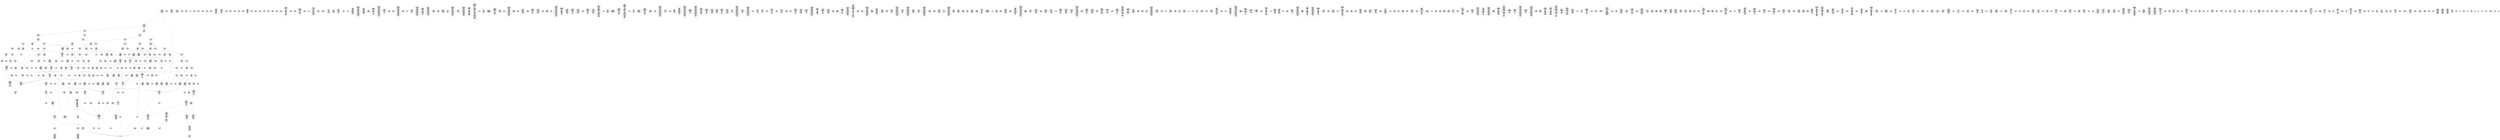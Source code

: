 /* Generated by GvGen v.1.0 (https://www.github.com/stricaud/gvgen) */

digraph G {
compound=true;
   node1 [label="[anywhere]"];
   node2 [label="# 0x0
PUSHX Data
PUSHX Data
MSTORE
PUSHX LogicData
CALLDATASIZE
LT
PUSHX Data
JUMPI
"];
   node3 [label="# 0xd
PUSHX Data
CALLDATALOAD
PUSHX BitData
SHR
PUSHX LogicData
GT
PUSHX Data
JUMPI
"];
   node4 [label="# 0x1e
PUSHX LogicData
GT
PUSHX Data
JUMPI
"];
   node5 [label="# 0x29
PUSHX LogicData
GT
PUSHX Data
JUMPI
"];
   node6 [label="# 0x34
PUSHX LogicData
EQ
PUSHX Data
JUMPI
"];
   node7 [label="# 0x3f
PUSHX LogicData
EQ
PUSHX Data
JUMPI
"];
   node8 [label="# 0x4a
PUSHX LogicData
EQ
PUSHX Data
JUMPI
"];
   node9 [label="# 0x55
PUSHX LogicData
EQ
PUSHX Data
JUMPI
"];
   node10 [label="# 0x60
PUSHX LogicData
EQ
PUSHX Data
JUMPI
"];
   node11 [label="# 0x6b
PUSHX LogicData
EQ
PUSHX Data
JUMPI
"];
   node12 [label="# 0x76
PUSHX Data
REVERT
"];
   node13 [label="# 0x7a
JUMPDEST
PUSHX LogicData
EQ
PUSHX Data
JUMPI
"];
   node14 [label="# 0x86
PUSHX LogicData
EQ
PUSHX Data
JUMPI
"];
   node15 [label="# 0x91
PUSHX LogicData
EQ
PUSHX Data
JUMPI
"];
   node16 [label="# 0x9c
PUSHX LogicData
EQ
PUSHX Data
JUMPI
"];
   node17 [label="# 0xa7
PUSHX LogicData
EQ
PUSHX Data
JUMPI
"];
   node18 [label="# 0xb2
PUSHX Data
REVERT
"];
   node19 [label="# 0xb6
JUMPDEST
PUSHX LogicData
GT
PUSHX Data
JUMPI
"];
   node20 [label="# 0xc2
PUSHX LogicData
EQ
PUSHX Data
JUMPI
"];
   node21 [label="# 0xcd
PUSHX LogicData
EQ
PUSHX Data
JUMPI
"];
   node22 [label="# 0xd8
PUSHX LogicData
EQ
PUSHX Data
JUMPI
"];
   node23 [label="# 0xe3
PUSHX LogicData
EQ
PUSHX Data
JUMPI
"];
   node24 [label="# 0xee
PUSHX LogicData
EQ
PUSHX Data
JUMPI
"];
   node25 [label="# 0xf9
PUSHX Data
REVERT
"];
   node26 [label="# 0xfd
JUMPDEST
PUSHX LogicData
EQ
PUSHX Data
JUMPI
"];
   node27 [label="# 0x109
PUSHX LogicData
EQ
PUSHX Data
JUMPI
"];
   node28 [label="# 0x114
PUSHX LogicData
EQ
PUSHX Data
JUMPI
"];
   node29 [label="# 0x11f
PUSHX LogicData
EQ
PUSHX Data
JUMPI
"];
   node30 [label="# 0x12a
PUSHX LogicData
EQ
PUSHX Data
JUMPI
"];
   node31 [label="# 0x135
PUSHX Data
REVERT
"];
   node32 [label="# 0x139
JUMPDEST
PUSHX LogicData
GT
PUSHX Data
JUMPI
"];
   node33 [label="# 0x145
PUSHX LogicData
GT
PUSHX Data
JUMPI
"];
   node34 [label="# 0x150
PUSHX LogicData
EQ
PUSHX Data
JUMPI
"];
   node35 [label="# 0x15b
PUSHX LogicData
EQ
PUSHX Data
JUMPI
"];
   node36 [label="# 0x166
PUSHX LogicData
EQ
PUSHX Data
JUMPI
"];
   node37 [label="# 0x171
PUSHX LogicData
EQ
PUSHX Data
JUMPI
"];
   node38 [label="# 0x17c
PUSHX LogicData
EQ
PUSHX Data
JUMPI
"];
   node39 [label="# 0x187
PUSHX Data
REVERT
"];
   node40 [label="# 0x18b
JUMPDEST
PUSHX LogicData
EQ
PUSHX Data
JUMPI
"];
   node41 [label="# 0x197
PUSHX LogicData
EQ
PUSHX Data
JUMPI
"];
   node42 [label="# 0x1a2
PUSHX LogicData
EQ
PUSHX Data
JUMPI
"];
   node43 [label="# 0x1ad
PUSHX LogicData
EQ
PUSHX Data
JUMPI
"];
   node44 [label="# 0x1b8
PUSHX LogicData
EQ
PUSHX Data
JUMPI
"];
   node45 [label="# 0x1c3
PUSHX Data
REVERT
"];
   node46 [label="# 0x1c7
JUMPDEST
PUSHX LogicData
GT
PUSHX Data
JUMPI
"];
   node47 [label="# 0x1d3
PUSHX LogicData
EQ
PUSHX Data
JUMPI
"];
   node48 [label="# 0x1de
PUSHX LogicData
EQ
PUSHX Data
JUMPI
"];
   node49 [label="# 0x1e9
PUSHX LogicData
EQ
PUSHX Data
JUMPI
"];
   node50 [label="# 0x1f4
PUSHX LogicData
EQ
PUSHX Data
JUMPI
"];
   node51 [label="# 0x1ff
PUSHX LogicData
EQ
PUSHX Data
JUMPI
"];
   node52 [label="# 0x20a
PUSHX Data
REVERT
"];
   node53 [label="# 0x20e
JUMPDEST
PUSHX LogicData
EQ
PUSHX Data
JUMPI
"];
   node54 [label="# 0x21a
PUSHX LogicData
EQ
PUSHX Data
JUMPI
"];
   node55 [label="# 0x225
PUSHX LogicData
EQ
PUSHX Data
JUMPI
"];
   node56 [label="# 0x230
PUSHX LogicData
EQ
PUSHX Data
JUMPI
"];
   node57 [label="# 0x23b
PUSHX LogicData
EQ
PUSHX Data
JUMPI
"];
   node58 [label="# 0x246
JUMPDEST
PUSHX Data
REVERT
"];
   node59 [label="# 0x24b
JUMPDEST
CALLVALUE
ISZERO
PUSHX Data
JUMPI
"];
   node60 [label="# 0x253
PUSHX Data
REVERT
"];
   node61 [label="# 0x257
JUMPDEST
PUSHX Data
PUSHX Data
CALLDATASIZE
PUSHX Data
PUSHX Data
JUMP
"];
   node62 [label="# 0x266
JUMPDEST
PUSHX Data
JUMP
"];
   node63 [label="# 0x26b
JUMPDEST
PUSHX MemData
MLOAD
ISZERO
ISZERO
MSTORE
PUSHX ArithData
ADD
"];
   node64 [label="# 0x277
JUMPDEST
PUSHX MemData
MLOAD
SUB
RETURN
"];
   node65 [label="# 0x280
JUMPDEST
CALLVALUE
ISZERO
PUSHX Data
JUMPI
"];
   node66 [label="# 0x288
PUSHX Data
REVERT
"];
   node67 [label="# 0x28c
JUMPDEST
PUSHX Data
PUSHX Data
JUMP
"];
   node68 [label="# 0x295
JUMPDEST
PUSHX MemData
MLOAD
PUSHX Data
PUSHX Data
JUMP
"];
   node69 [label="# 0x2a2
JUMPDEST
CALLVALUE
ISZERO
PUSHX Data
JUMPI
"];
   node70 [label="# 0x2aa
PUSHX Data
REVERT
"];
   node71 [label="# 0x2ae
JUMPDEST
PUSHX Data
PUSHX Data
CALLDATASIZE
PUSHX Data
PUSHX Data
JUMP
"];
   node72 [label="# 0x2bd
JUMPDEST
PUSHX Data
JUMP
"];
   node73 [label="# 0x2c2
JUMPDEST
PUSHX MemData
MLOAD
PUSHX ArithData
PUSHX BitData
PUSHX BitData
SHL
SUB
AND
MSTORE
PUSHX ArithData
ADD
PUSHX Data
JUMP
"];
   node74 [label="# 0x2da
JUMPDEST
CALLVALUE
ISZERO
PUSHX Data
JUMPI
"];
   node75 [label="# 0x2e2
PUSHX Data
REVERT
"];
   node76 [label="# 0x2e6
JUMPDEST
PUSHX Data
PUSHX Data
CALLDATASIZE
PUSHX Data
PUSHX Data
JUMP
"];
   node77 [label="# 0x2f5
JUMPDEST
PUSHX Data
JUMP
"];
   node78 [label="# 0x2fa
JUMPDEST
STOP
"];
   node79 [label="# 0x2fc
JUMPDEST
CALLVALUE
ISZERO
PUSHX Data
JUMPI
"];
   node80 [label="# 0x304
PUSHX Data
REVERT
"];
   node81 [label="# 0x308
JUMPDEST
PUSHX Data
PUSHX Data
CALLDATASIZE
PUSHX Data
PUSHX Data
JUMP
"];
   node82 [label="# 0x317
JUMPDEST
PUSHX Data
JUMP
"];
   node83 [label="# 0x31c
JUMPDEST
CALLVALUE
ISZERO
PUSHX Data
JUMPI
"];
   node84 [label="# 0x324
PUSHX Data
REVERT
"];
   node85 [label="# 0x328
JUMPDEST
PUSHX StorData
SLOAD
"];
   node86 [label="# 0x32d
JUMPDEST
PUSHX MemData
MLOAD
MSTORE
PUSHX ArithData
ADD
PUSHX Data
JUMP
"];
   node87 [label="# 0x33b
JUMPDEST
CALLVALUE
ISZERO
PUSHX Data
JUMPI
"];
   node88 [label="# 0x343
PUSHX Data
REVERT
"];
   node89 [label="# 0x347
JUMPDEST
PUSHX Data
PUSHX Data
CALLDATASIZE
PUSHX Data
PUSHX Data
JUMP
"];
   node90 [label="# 0x356
JUMPDEST
PUSHX Data
JUMP
"];
   node91 [label="# 0x35b
JUMPDEST
CALLVALUE
ISZERO
PUSHX Data
JUMPI
"];
   node92 [label="# 0x363
PUSHX Data
REVERT
"];
   node93 [label="# 0x367
JUMPDEST
PUSHX Data
PUSHX Data
CALLDATASIZE
PUSHX Data
PUSHX Data
JUMP
"];
   node94 [label="# 0x376
JUMPDEST
PUSHX Data
JUMP
"];
   node95 [label="# 0x37b
JUMPDEST
CALLVALUE
ISZERO
PUSHX Data
JUMPI
"];
   node96 [label="# 0x383
PUSHX Data
REVERT
"];
   node97 [label="# 0x387
JUMPDEST
PUSHX Data
PUSHX Data
CALLDATASIZE
PUSHX Data
PUSHX Data
JUMP
"];
   node98 [label="# 0x396
JUMPDEST
PUSHX Data
JUMP
"];
   node99 [label="# 0x39b
JUMPDEST
CALLVALUE
ISZERO
PUSHX Data
JUMPI
"];
   node100 [label="# 0x3a3
PUSHX Data
REVERT
"];
   node101 [label="# 0x3a7
JUMPDEST
PUSHX Data
PUSHX Data
JUMP
"];
   node102 [label="# 0x3b1
JUMPDEST
CALLVALUE
ISZERO
PUSHX Data
JUMPI
"];
   node103 [label="# 0x3b9
PUSHX Data
REVERT
"];
   node104 [label="# 0x3bd
JUMPDEST
PUSHX Data
PUSHX Data
CALLDATASIZE
PUSHX Data
PUSHX Data
JUMP
"];
   node105 [label="# 0x3cc
JUMPDEST
PUSHX Data
JUMP
"];
   node106 [label="# 0x3d1
JUMPDEST
CALLVALUE
ISZERO
PUSHX Data
JUMPI
"];
   node107 [label="# 0x3d9
PUSHX Data
REVERT
"];
   node108 [label="# 0x3dd
JUMPDEST
PUSHX Data
PUSHX Data
CALLDATASIZE
PUSHX Data
PUSHX Data
JUMP
"];
   node109 [label="# 0x3ec
JUMPDEST
PUSHX Data
PUSHX Data
MSTORE
PUSHX Data
MSTORE
PUSHX Data
SHA3
SLOAD
PUSHX ArithData
ADD
SLOAD
JUMP
"];
   node110 [label="# 0x405
JUMPDEST
PUSHX Data
MLOAD
MSTORE
PUSHX ArithData
ADD
MSTORE
ADD
PUSHX Data
JUMP
"];
   node111 [label="# 0x41a
JUMPDEST
CALLVALUE
ISZERO
PUSHX Data
JUMPI
"];
   node112 [label="# 0x422
PUSHX Data
REVERT
"];
   node113 [label="# 0x426
JUMPDEST
PUSHX Data
PUSHX Data
CALLDATASIZE
PUSHX Data
PUSHX Data
JUMP
"];
   node114 [label="# 0x435
JUMPDEST
PUSHX Data
JUMP
"];
   node115 [label="# 0x43a
JUMPDEST
CALLVALUE
ISZERO
PUSHX Data
JUMPI
"];
   node116 [label="# 0x442
PUSHX Data
REVERT
"];
   node117 [label="# 0x446
JUMPDEST
PUSHX Data
PUSHX Data
CALLDATASIZE
PUSHX Data
PUSHX Data
JUMP
"];
   node118 [label="# 0x455
JUMPDEST
PUSHX Data
JUMP
"];
   node119 [label="# 0x45a
JUMPDEST
CALLVALUE
ISZERO
PUSHX Data
JUMPI
"];
   node120 [label="# 0x462
PUSHX Data
REVERT
"];
   node121 [label="# 0x466
JUMPDEST
PUSHX Data
PUSHX Data
CALLDATASIZE
PUSHX Data
PUSHX Data
JUMP
"];
   node122 [label="# 0x475
JUMPDEST
PUSHX Data
JUMP
"];
   node123 [label="# 0x47a
JUMPDEST
CALLVALUE
ISZERO
PUSHX Data
JUMPI
"];
   node124 [label="# 0x482
PUSHX Data
REVERT
"];
   node125 [label="# 0x486
JUMPDEST
PUSHX Data
PUSHX Data
CALLDATASIZE
PUSHX Data
PUSHX Data
JUMP
"];
   node126 [label="# 0x495
JUMPDEST
PUSHX Data
JUMP
"];
   node127 [label="# 0x49a
JUMPDEST
CALLVALUE
ISZERO
PUSHX Data
JUMPI
"];
   node128 [label="# 0x4a2
PUSHX Data
REVERT
"];
   node129 [label="# 0x4a6
JUMPDEST
PUSHX Data
PUSHX StorData
SLOAD
JUMP
"];
   node130 [label="# 0x4b0
JUMPDEST
CALLVALUE
ISZERO
PUSHX Data
JUMPI
"];
   node131 [label="# 0x4b8
PUSHX Data
REVERT
"];
   node132 [label="# 0x4bc
JUMPDEST
PUSHX Data
PUSHX Data
CALLDATASIZE
PUSHX Data
PUSHX Data
JUMP
"];
   node133 [label="# 0x4cb
JUMPDEST
PUSHX Data
JUMP
"];
   node134 [label="# 0x4d0
JUMPDEST
CALLVALUE
ISZERO
PUSHX Data
JUMPI
"];
   node135 [label="# 0x4d8
PUSHX Data
REVERT
"];
   node136 [label="# 0x4dc
JUMPDEST
PUSHX Data
PUSHX Data
JUMP
"];
   node137 [label="# 0x4e5
JUMPDEST
CALLVALUE
ISZERO
PUSHX Data
JUMPI
"];
   node138 [label="# 0x4ed
PUSHX Data
REVERT
"];
   node139 [label="# 0x4f1
JUMPDEST
PUSHX Data
PUSHX Data
JUMP
"];
   node140 [label="# 0x4fa
JUMPDEST
CALLVALUE
ISZERO
PUSHX Data
JUMPI
"];
   node141 [label="# 0x502
PUSHX Data
REVERT
"];
   node142 [label="# 0x506
JUMPDEST
PUSHX Data
PUSHX Data
JUMP
"];
   node143 [label="# 0x50f
JUMPDEST
CALLVALUE
ISZERO
PUSHX Data
JUMPI
"];
   node144 [label="# 0x517
PUSHX Data
REVERT
"];
   node145 [label="# 0x51b
JUMPDEST
PUSHX Data
PUSHX Data
CALLDATASIZE
PUSHX Data
PUSHX Data
JUMP
"];
   node146 [label="# 0x52a
JUMPDEST
PUSHX Data
PUSHX Data
MSTORE
PUSHX Data
MSTORE
PUSHX Data
SHA3
SLOAD
JUMP
"];
   node147 [label="# 0x53c
JUMPDEST
CALLVALUE
ISZERO
PUSHX Data
JUMPI
"];
   node148 [label="# 0x544
PUSHX Data
REVERT
"];
   node149 [label="# 0x548
JUMPDEST
PUSHX Data
PUSHX Data
CALLDATASIZE
PUSHX Data
PUSHX Data
JUMP
"];
   node150 [label="# 0x557
JUMPDEST
PUSHX Data
JUMP
"];
   node151 [label="# 0x55c
JUMPDEST
CALLVALUE
ISZERO
PUSHX Data
JUMPI
"];
   node152 [label="# 0x564
PUSHX Data
REVERT
"];
   node153 [label="# 0x568
JUMPDEST
PUSHX Data
PUSHX Data
CALLDATASIZE
PUSHX Data
PUSHX Data
JUMP
"];
   node154 [label="# 0x577
JUMPDEST
PUSHX Data
JUMP
"];
   node155 [label="# 0x57c
JUMPDEST
CALLVALUE
ISZERO
PUSHX Data
JUMPI
"];
   node156 [label="# 0x584
PUSHX Data
REVERT
"];
   node157 [label="# 0x588
JUMPDEST
PUSHX Data
PUSHX StorData
SLOAD
JUMP
"];
   node158 [label="# 0x592
JUMPDEST
CALLVALUE
ISZERO
PUSHX Data
JUMPI
"];
   node159 [label="# 0x59a
PUSHX Data
REVERT
"];
   node160 [label="# 0x59e
JUMPDEST
PUSHX Data
PUSHX Data
CALLDATASIZE
PUSHX Data
PUSHX Data
JUMP
"];
   node161 [label="# 0x5ad
JUMPDEST
PUSHX Data
JUMP
"];
   node162 [label="# 0x5b2
JUMPDEST
CALLVALUE
ISZERO
PUSHX Data
JUMPI
"];
   node163 [label="# 0x5ba
PUSHX Data
REVERT
"];
   node164 [label="# 0x5be
JUMPDEST
PUSHX Data
PUSHX Data
JUMP
"];
   node165 [label="# 0x5d2
JUMPDEST
CALLVALUE
ISZERO
PUSHX Data
JUMPI
"];
   node166 [label="# 0x5da
PUSHX Data
REVERT
"];
   node167 [label="# 0x5de
JUMPDEST
PUSHX StorData
SLOAD
PUSHX ArithData
PUSHX BitData
PUSHX BitData
SHL
SUB
AND
PUSHX Data
JUMP
"];
   node168 [label="# 0x5f0
JUMPDEST
CALLVALUE
ISZERO
PUSHX Data
JUMPI
"];
   node169 [label="# 0x5f8
PUSHX Data
REVERT
"];
   node170 [label="# 0x5fc
JUMPDEST
PUSHX Data
PUSHX Data
JUMP
"];
   node171 [label="# 0x605
JUMPDEST
CALLVALUE
ISZERO
PUSHX Data
JUMPI
"];
   node172 [label="# 0x60d
PUSHX Data
REVERT
"];
   node173 [label="# 0x611
JUMPDEST
PUSHX Data
PUSHX Data
CALLDATASIZE
PUSHX Data
PUSHX Data
JUMP
"];
   node174 [label="# 0x620
JUMPDEST
PUSHX Data
JUMP
"];
   node175 [label="# 0x625
JUMPDEST
CALLVALUE
ISZERO
PUSHX Data
JUMPI
"];
   node176 [label="# 0x62d
PUSHX Data
REVERT
"];
   node177 [label="# 0x631
JUMPDEST
PUSHX Data
PUSHX Data
CALLDATASIZE
PUSHX Data
PUSHX Data
JUMP
"];
   node178 [label="# 0x640
JUMPDEST
PUSHX Data
JUMP
"];
   node179 [label="# 0x645
JUMPDEST
CALLVALUE
ISZERO
PUSHX Data
JUMPI
"];
   node180 [label="# 0x64d
PUSHX Data
REVERT
"];
   node181 [label="# 0x651
JUMPDEST
PUSHX Data
PUSHX Data
JUMP
"];
   node182 [label="# 0x65a
JUMPDEST
CALLVALUE
ISZERO
PUSHX Data
JUMPI
"];
   node183 [label="# 0x662
PUSHX Data
REVERT
"];
   node184 [label="# 0x666
JUMPDEST
PUSHX Data
PUSHX StorData
SLOAD
JUMP
"];
   node185 [label="# 0x670
JUMPDEST
CALLVALUE
ISZERO
PUSHX Data
JUMPI
"];
   node186 [label="# 0x678
PUSHX Data
REVERT
"];
   node187 [label="# 0x67c
JUMPDEST
PUSHX Data
PUSHX Data
CALLDATASIZE
PUSHX Data
PUSHX Data
JUMP
"];
   node188 [label="# 0x68b
JUMPDEST
PUSHX Data
JUMP
"];
   node189 [label="# 0x690
JUMPDEST
PUSHX Data
PUSHX Data
JUMP
"];
   node190 [label="# 0x698
JUMPDEST
CALLVALUE
ISZERO
PUSHX Data
JUMPI
"];
   node191 [label="# 0x6a0
PUSHX Data
REVERT
"];
   node192 [label="# 0x6a4
JUMPDEST
PUSHX Data
PUSHX Data
CALLDATASIZE
PUSHX Data
PUSHX Data
JUMP
"];
   node193 [label="# 0x6b3
JUMPDEST
PUSHX Data
JUMP
"];
   node194 [label="# 0x6b8
JUMPDEST
CALLVALUE
ISZERO
PUSHX Data
JUMPI
"];
   node195 [label="# 0x6c0
PUSHX Data
REVERT
"];
   node196 [label="# 0x6c4
JUMPDEST
PUSHX Data
PUSHX Data
CALLDATASIZE
PUSHX Data
PUSHX Data
JUMP
"];
   node197 [label="# 0x6d3
JUMPDEST
PUSHX Data
JUMP
"];
   node198 [label="# 0x6d8
JUMPDEST
CALLVALUE
ISZERO
PUSHX Data
JUMPI
"];
   node199 [label="# 0x6e0
PUSHX Data
REVERT
"];
   node200 [label="# 0x6e4
JUMPDEST
PUSHX Data
PUSHX Data
CALLDATASIZE
PUSHX Data
PUSHX Data
JUMP
"];
   node201 [label="# 0x6f3
JUMPDEST
PUSHX ArithData
PUSHX BitData
PUSHX BitData
SHL
SUB
AND
PUSHX Data
MSTORE
PUSHX Data
PUSHX Data
MSTORE
PUSHX Data
SHA3
AND
MSTORE
MSTORE
SHA3
SLOAD
PUSHX BitData
AND
JUMP
"];
   node202 [label="# 0x721
JUMPDEST
CALLVALUE
ISZERO
PUSHX Data
JUMPI
"];
   node203 [label="# 0x729
PUSHX Data
REVERT
"];
   node204 [label="# 0x72d
JUMPDEST
PUSHX Data
PUSHX StorData
SLOAD
JUMP
"];
   node205 [label="# 0x737
JUMPDEST
CALLVALUE
ISZERO
PUSHX Data
JUMPI
"];
   node206 [label="# 0x73f
PUSHX Data
REVERT
"];
   node207 [label="# 0x743
JUMPDEST
PUSHX Data
PUSHX Data
CALLDATASIZE
PUSHX Data
PUSHX Data
JUMP
"];
   node208 [label="# 0x752
JUMPDEST
PUSHX Data
JUMP
"];
   node209 [label="# 0x757
JUMPDEST
CALLVALUE
ISZERO
PUSHX Data
JUMPI
"];
   node210 [label="# 0x75f
PUSHX Data
REVERT
"];
   node211 [label="# 0x763
JUMPDEST
PUSHX Data
PUSHX Data
CALLDATASIZE
PUSHX Data
PUSHX Data
JUMP
"];
   node212 [label="# 0x772
JUMPDEST
PUSHX Data
JUMP
"];
   node213 [label="# 0x777
JUMPDEST
PUSHX Data
PUSHX ArithData
PUSHX BitData
PUSHX BitData
SHL
SUB
NOT
AND
PUSHX BitData
PUSHX BitData
SHL
EQ
PUSHX Data
JUMPI
"];
   node214 [label="# 0x793
PUSHX Data
PUSHX Data
JUMP
"];
   node215 [label="# 0x79c
JUMPDEST
JUMP
"];
   node216 [label="# 0x7a2
JUMPDEST
PUSHX Data
PUSHX StorData
SLOAD
PUSHX Data
PUSHX Data
JUMP
"];
   node217 [label="# 0x7b1
JUMPDEST
PUSHX ArithData
ADD
PUSHX ArithData
DIV
MUL
PUSHX ArithData
ADD
PUSHX MemData
MLOAD
ADD
PUSHX Data
MSTORE
MSTORE
PUSHX ArithData
ADD
SLOAD
PUSHX Data
PUSHX Data
JUMP
"];
   node218 [label="# 0x7dd
JUMPDEST
ISZERO
PUSHX Data
JUMPI
"];
   node219 [label="# 0x7e4
PUSHX LogicData
LT
PUSHX Data
JUMPI
"];
   node220 [label="# 0x7ec
PUSHX ArithData
SLOAD
DIV
MUL
MSTORE
PUSHX ArithData
ADD
PUSHX Data
JUMP
"];
   node221 [label="# 0x7ff
JUMPDEST
ADD
PUSHX Data
MSTORE
PUSHX Data
PUSHX Data
SHA3
"];
   node222 [label="# 0x80d
JUMPDEST
SLOAD
MSTORE
PUSHX ArithData
ADD
PUSHX ArithData
ADD
GT
PUSHX Data
JUMPI
"];
   node223 [label="# 0x821
SUB
PUSHX BitData
AND
ADD
"];
   node224 [label="# 0x82a
JUMPDEST
JUMP
"];
   node225 [label="# 0x834
JUMPDEST
PUSHX Data
MSTORE
PUSHX Data
PUSHX Data
MSTORE
PUSHX Data
SHA3
SLOAD
PUSHX ArithData
PUSHX BitData
PUSHX BitData
SHL
SUB
AND
PUSHX Data
JUMPI
"];
   node226 [label="# 0x851
PUSHX MemData
MLOAD
PUSHX BitData
PUSHX BitData
SHL
MSTORE
PUSHX Data
PUSHX ArithData
ADD
MSTORE
PUSHX Data
PUSHX ArithData
ADD
MSTORE
PUSHX Data
PUSHX ArithData
ADD
MSTORE
PUSHX BitData
PUSHX BitData
SHL
PUSHX ArithData
ADD
MSTORE
PUSHX ArithData
ADD
"];
   node227 [label="# 0x8a9
JUMPDEST
PUSHX MemData
MLOAD
SUB
REVERT
"];
   node228 [label="# 0x8b2
JUMPDEST
PUSHX Data
MSTORE
PUSHX Data
PUSHX Data
MSTORE
PUSHX Data
SHA3
SLOAD
PUSHX ArithData
PUSHX BitData
PUSHX BitData
SHL
SUB
AND
JUMP
"];
   node229 [label="# 0x8ce
JUMPDEST
PUSHX Data
PUSHX Data
PUSHX Data
JUMP
"];
   node230 [label="# 0x8d9
JUMPDEST
PUSHX ArithData
PUSHX BitData
PUSHX BitData
SHL
SUB
AND
PUSHX ArithData
PUSHX BitData
PUSHX BitData
SHL
SUB
AND
EQ
ISZERO
PUSHX Data
JUMPI
"];
   node231 [label="# 0x8f6
PUSHX MemData
MLOAD
PUSHX BitData
PUSHX BitData
SHL
MSTORE
PUSHX Data
PUSHX ArithData
ADD
MSTORE
PUSHX Data
PUSHX ArithData
ADD
MSTORE
PUSHX Data
PUSHX ArithData
ADD
MSTORE
PUSHX BitData
PUSHX BitData
SHL
PUSHX ArithData
ADD
MSTORE
PUSHX ArithData
ADD
PUSHX Data
JUMP
"];
   node232 [label="# 0x947
JUMPDEST
CALLER
PUSHX ArithData
PUSHX BitData
PUSHX BitData
SHL
SUB
AND
EQ
PUSHX Data
JUMPI
"];
   node233 [label="# 0x959
PUSHX Data
CALLER
PUSHX Data
JUMP
"];
   node234 [label="# 0x963
JUMPDEST
PUSHX Data
JUMPI
"];
   node235 [label="# 0x968
PUSHX MemData
MLOAD
PUSHX BitData
PUSHX BitData
SHL
MSTORE
PUSHX Data
PUSHX ArithData
ADD
MSTORE
PUSHX Data
PUSHX ArithData
ADD
MSTORE
PUSHX Data
PUSHX ArithData
ADD
MSTORE
PUSHX Data
PUSHX ArithData
ADD
MSTORE
PUSHX ArithData
ADD
PUSHX Data
JUMP
"];
   node236 [label="# 0x9d5
JUMPDEST
PUSHX Data
PUSHX Data
JUMP
"];
   node237 [label="# 0x9df
JUMPDEST
JUMP
"];
   node238 [label="# 0x9e4
JUMPDEST
TIMESTAMP
PUSHX StorData
SLOAD
GT
ISZERO
PUSHX Data
JUMPI
"];
   node239 [label="# 0x9ef
PUSHX MemData
MLOAD
PUSHX BitData
PUSHX BitData
SHL
MSTORE
PUSHX Data
PUSHX ArithData
ADD
MSTORE
PUSHX Data
PUSHX ArithData
ADD
MSTORE
PUSHX BitData
PUSHX BitData
SHL
PUSHX ArithData
ADD
MSTORE
PUSHX ArithData
ADD
PUSHX Data
JUMP
"];
   node240 [label="# 0xa21
JUMPDEST
PUSHX ArithData
PUSHX BitData
PUSHX BitData
SHL
SUB
AND
PUSHX Data
MSTORE
PUSHX Data
PUSHX Data
MSTORE
PUSHX Data
SHA3
SLOAD
PUSHX Data
JUMPI
"];
   node241 [label="# 0xa3f
PUSHX MemData
MLOAD
PUSHX BitData
PUSHX BitData
SHL
MSTORE
PUSHX Data
PUSHX ArithData
ADD
MSTORE
PUSHX Data
PUSHX ArithData
ADD
MSTORE
PUSHX Data
PUSHX ArithData
ADD
MSTORE
PUSHX ArithData
ADD
PUSHX Data
JUMP
"];
   node242 [label="# 0xa86
JUMPDEST
PUSHX Data
PUSHX StorData
SLOAD
JUMP
"];
   node243 [label="# 0xa90
JUMPDEST
PUSHX Data
PUSHX Data
JUMP
"];
   node244 [label="# 0xa9a
JUMPDEST
PUSHX StorData
SLOAD
PUSHX StorData
SLOAD
PUSHX Data
PUSHX Data
JUMP
"];
   node245 [label="# 0xaaa
JUMPDEST
LT
ISZERO
PUSHX Data
JUMPI
"];
   node246 [label="# 0xab1
PUSHX MemData
MLOAD
PUSHX BitData
PUSHX BitData
SHL
MSTORE
PUSHX Data
PUSHX ArithData
ADD
MSTORE
PUSHX Data
PUSHX ArithData
ADD
MSTORE
PUSHX BitData
PUSHX BitData
SHL
PUSHX ArithData
ADD
MSTORE
PUSHX ArithData
ADD
PUSHX Data
JUMP
"];
   node247 [label="# 0xaec
JUMPDEST
PUSHX LogicData
GT
ISZERO
PUSHX Data
JUMPI
"];
   node248 [label="# 0xaf6
PUSHX MemData
MLOAD
PUSHX BitData
PUSHX BitData
SHL
MSTORE
PUSHX Data
PUSHX ArithData
ADD
MSTORE
PUSHX Data
PUSHX ArithData
ADD
MSTORE
PUSHX BitData
PUSHX BitData
SHL
PUSHX ArithData
ADD
MSTORE
PUSHX ArithData
ADD
PUSHX Data
JUMP
"];
   node249 [label="# 0xb34
JUMPDEST
PUSHX ArithData
PUSHX BitData
PUSHX BitData
SHL
SUB
AND
PUSHX Data
MSTORE
PUSHX Data
PUSHX Data
MSTORE
PUSHX Data
SHA3
SLOAD
PUSHX Data
CALLER
ADDRESS
PUSHX Data
PUSHX Data
JUMP
"];
   node250 [label="# 0xb62
JUMPDEST
PUSHX MemData
MLOAD
PUSHX ArithData
PUSHX BitData
PUSHX BitData
SHL
SUB
NOT
PUSHX BitData
SHL
AND
MSTORE
PUSHX ArithData
PUSHX BitData
PUSHX BitData
SHL
SUB
AND
PUSHX ArithData
ADD
MSTORE
AND
PUSHX ArithData
ADD
MSTORE
PUSHX ArithData
ADD
MSTORE
PUSHX ArithData
ADD
PUSHX Data
PUSHX MemData
MLOAD
SUB
PUSHX Data
EXTCODESIZE
ISZERO
ISZERO
PUSHX Data
JUMPI
"];
   node251 [label="# 0xbad
PUSHX Data
REVERT
"];
   node252 [label="# 0xbb1
JUMPDEST
GAS
CALL
ISZERO
ISZERO
PUSHX Data
JUMPI
"];
   node253 [label="# 0xbbc
RETURNDATASIZE
PUSHX Data
RETURNDATACOPY
RETURNDATASIZE
PUSHX Data
REVERT
"];
   node254 [label="# 0xbc5
JUMPDEST
PUSHX MemData
MLOAD
RETURNDATASIZE
PUSHX BitData
NOT
PUSHX ArithData
ADD
AND
ADD
PUSHX Data
MSTORE
ADD
PUSHX Data
PUSHX Data
JUMP
"];
   node255 [label="# 0xbe9
JUMPDEST
PUSHX Data
CALLER
PUSHX Data
PUSHX Data
JUMP
"];
   node256 [label="# 0xbf7
JUMPDEST
EQ
PUSHX Data
JUMPI
"];
   node257 [label="# 0xbfd
PUSHX MemData
MLOAD
PUSHX BitData
PUSHX BitData
SHL
MSTORE
PUSHX Data
PUSHX ArithData
ADD
MSTORE
PUSHX Data
PUSHX ArithData
ADD
MSTORE
PUSHX BitData
PUSHX BitData
SHL
PUSHX ArithData
ADD
MSTORE
PUSHX ArithData
ADD
PUSHX Data
JUMP
"];
   node258 [label="# 0xc3a
JUMPDEST
JUMP
"];
   node259 [label="# 0xc3e
JUMPDEST
PUSHX Data
CALLER
PUSHX Data
JUMP
"];
   node260 [label="# 0xc48
JUMPDEST
PUSHX Data
JUMPI
"];
   node261 [label="# 0xc4d
PUSHX MemData
MLOAD
PUSHX BitData
PUSHX BitData
SHL
MSTORE
PUSHX ArithData
ADD
PUSHX Data
PUSHX Data
JUMP
"];
   node262 [label="# 0xc64
JUMPDEST
PUSHX Data
PUSHX Data
JUMP
"];
   node263 [label="# 0xc6f
JUMPDEST
PUSHX StorData
SLOAD
PUSHX ArithData
PUSHX BitData
PUSHX BitData
SHL
SUB
AND
CALLER
EQ
PUSHX Data
JUMPI
"];
   node264 [label="# 0xc82
PUSHX MemData
MLOAD
PUSHX BitData
PUSHX BitData
SHL
MSTORE
PUSHX ArithData
ADD
PUSHX Data
PUSHX Data
JUMP
"];
   node265 [label="# 0xc99
JUMPDEST
PUSHX Data
SSTORE
JUMP
"];
   node266 [label="# 0xc9e
JUMPDEST
PUSHX Data
PUSHX Data
PUSHX Data
JUMP
"];
   node267 [label="# 0xca9
JUMPDEST
LT
PUSHX Data
JUMPI
"];
   node268 [label="# 0xcb0
PUSHX MemData
MLOAD
PUSHX BitData
PUSHX BitData
SHL
MSTORE
PUSHX Data
PUSHX ArithData
ADD
MSTORE
PUSHX Data
PUSHX ArithData
ADD
MSTORE
PUSHX Data
PUSHX ArithData
ADD
MSTORE
PUSHX BitData
PUSHX BitData
SHL
PUSHX ArithData
ADD
MSTORE
PUSHX ArithData
ADD
PUSHX Data
JUMP
"];
   node269 [label="# 0xd0b
JUMPDEST
PUSHX ArithData
PUSHX BitData
PUSHX BitData
SHL
SUB
AND
PUSHX Data
MSTORE
PUSHX Data
PUSHX Data
MSTORE
PUSHX Data
SHA3
MSTORE
MSTORE
SHA3
SLOAD
JUMP
"];
   node270 [label="# 0xd34
JUMPDEST
PUSHX Data
PUSHX MemData
MLOAD
PUSHX ArithData
ADD
PUSHX Data
MSTORE
PUSHX Data
MSTORE
PUSHX Data
JUMP
"];
   node271 [label="# 0xd4f
JUMPDEST
PUSHX StorData
SLOAD
PUSHX ArithData
PUSHX BitData
PUSHX BitData
SHL
SUB
AND
CALLER
EQ
PUSHX Data
JUMPI
"];
   node272 [label="# 0xd62
PUSHX MemData
MLOAD
PUSHX BitData
PUSHX BitData
SHL
MSTORE
PUSHX ArithData
ADD
PUSHX Data
PUSHX Data
JUMP
"];
   node273 [label="# 0xd79
JUMPDEST
PUSHX Data
SSTORE
JUMP
"];
   node274 [label="# 0xd7e
JUMPDEST
PUSHX StorData
SLOAD
PUSHX ArithData
PUSHX BitData
PUSHX BitData
SHL
SUB
AND
CALLER
EQ
PUSHX Data
JUMPI
"];
   node275 [label="# 0xd91
PUSHX MemData
MLOAD
PUSHX BitData
PUSHX BitData
SHL
MSTORE
PUSHX ArithData
ADD
PUSHX Data
PUSHX Data
JUMP
"];
   node276 [label="# 0xda8
JUMPDEST
PUSHX MemData
MLOAD
PUSHX BitData
PUSHX BitData
SHL
MSTORE
ADDRESS
PUSHX ArithData
ADD
MSTORE
PUSHX ArithData
PUSHX BitData
PUSHX BitData
SHL
SUB
AND
PUSHX Data
CALLER
PUSHX Data
PUSHX ArithData
ADD
PUSHX Data
PUSHX MemData
MLOAD
SUB
EXTCODESIZE
ISZERO
ISZERO
PUSHX Data
JUMPI
"];
   node277 [label="# 0xded
PUSHX Data
REVERT
"];
   node278 [label="# 0xdf1
JUMPDEST
GAS
STATICCALL
ISZERO
ISZERO
PUSHX Data
JUMPI
"];
   node279 [label="# 0xdfc
RETURNDATASIZE
PUSHX Data
RETURNDATACOPY
RETURNDATASIZE
PUSHX Data
REVERT
"];
   node280 [label="# 0xe05
JUMPDEST
PUSHX MemData
MLOAD
RETURNDATASIZE
PUSHX BitData
NOT
PUSHX ArithData
ADD
AND
ADD
PUSHX Data
MSTORE
ADD
PUSHX Data
PUSHX Data
JUMP
"];
   node281 [label="# 0xe29
JUMPDEST
PUSHX MemData
MLOAD
PUSHX ArithData
PUSHX BitData
PUSHX BitData
SHL
SUB
NOT
PUSHX BitData
SHL
AND
MSTORE
PUSHX ArithData
PUSHX BitData
PUSHX BitData
SHL
SUB
AND
PUSHX ArithData
ADD
MSTORE
PUSHX ArithData
ADD
MSTORE
PUSHX ArithData
ADD
PUSHX Data
PUSHX MemData
MLOAD
SUB
PUSHX Data
EXTCODESIZE
ISZERO
ISZERO
PUSHX Data
JUMPI
"];
   node282 [label="# 0xe6b
PUSHX Data
REVERT
"];
   node283 [label="# 0xe6f
JUMPDEST
GAS
CALL
ISZERO
ISZERO
PUSHX Data
JUMPI
"];
   node284 [label="# 0xe7a
RETURNDATASIZE
PUSHX Data
RETURNDATACOPY
RETURNDATASIZE
PUSHX Data
REVERT
"];
   node285 [label="# 0xe83
JUMPDEST
PUSHX MemData
MLOAD
RETURNDATASIZE
PUSHX BitData
NOT
PUSHX ArithData
ADD
AND
ADD
PUSHX Data
MSTORE
ADD
PUSHX Data
PUSHX Data
JUMP
"];
   node286 [label="# 0xea7
JUMPDEST
PUSHX Data
PUSHX Data
PUSHX StorData
SLOAD
JUMP
"];
   node287 [label="# 0xeb2
JUMPDEST
LT
PUSHX Data
JUMPI
"];
   node288 [label="# 0xeb9
PUSHX MemData
MLOAD
PUSHX BitData
PUSHX BitData
SHL
MSTORE
PUSHX Data
PUSHX ArithData
ADD
MSTORE
PUSHX Data
PUSHX ArithData
ADD
MSTORE
PUSHX Data
PUSHX ArithData
ADD
MSTORE
PUSHX BitData
PUSHX BitData
SHL
PUSHX ArithData
ADD
MSTORE
PUSHX ArithData
ADD
PUSHX Data
JUMP
"];
   node289 [label="# 0xf15
JUMPDEST
PUSHX StorData
SLOAD
LT
PUSHX Data
JUMPI
"];
   node290 [label="# 0xf21
PUSHX Data
PUSHX Data
JUMP
"];
   node291 [label="# 0xf28
JUMPDEST
PUSHX Data
MSTORE
PUSHX Data
PUSHX Data
SHA3
ADD
SLOAD
JUMP
"];
   node292 [label="# 0xf3a
JUMPDEST
PUSHX Data
MSTORE
PUSHX Data
PUSHX Data
MSTORE
PUSHX Data
SHA3
SLOAD
PUSHX ArithData
PUSHX BitData
PUSHX BitData
SHL
SUB
AND
PUSHX Data
JUMPI
"];
   node293 [label="# 0xf58
PUSHX MemData
MLOAD
PUSHX BitData
PUSHX BitData
SHL
MSTORE
PUSHX Data
PUSHX ArithData
ADD
MSTORE
PUSHX Data
PUSHX ArithData
ADD
MSTORE
PUSHX Data
PUSHX ArithData
ADD
MSTORE
PUSHX BitData
PUSHX BitData
SHL
PUSHX ArithData
ADD
MSTORE
PUSHX ArithData
ADD
PUSHX Data
JUMP
"];
   node294 [label="# 0xfb1
JUMPDEST
PUSHX Data
PUSHX ArithData
PUSHX BitData
PUSHX BitData
SHL
SUB
AND
PUSHX Data
JUMPI
"];
   node295 [label="# 0xfc2
PUSHX MemData
MLOAD
PUSHX BitData
PUSHX BitData
SHL
MSTORE
PUSHX Data
PUSHX ArithData
ADD
MSTORE
PUSHX Data
PUSHX ArithData
ADD
MSTORE
PUSHX Data
PUSHX ArithData
ADD
MSTORE
PUSHX BitData
PUSHX BitData
SHL
PUSHX ArithData
ADD
MSTORE
PUSHX ArithData
ADD
PUSHX Data
JUMP
"];
   node296 [label="# 0x101c
JUMPDEST
PUSHX ArithData
PUSHX BitData
PUSHX BitData
SHL
SUB
AND
PUSHX Data
MSTORE
PUSHX Data
PUSHX Data
MSTORE
PUSHX Data
SHA3
SLOAD
JUMP
"];
   node297 [label="# 0x1038
JUMPDEST
PUSHX StorData
SLOAD
PUSHX ArithData
PUSHX BitData
PUSHX BitData
SHL
SUB
AND
CALLER
EQ
PUSHX Data
JUMPI
"];
   node298 [label="# 0x104b
PUSHX MemData
MLOAD
PUSHX BitData
PUSHX BitData
SHL
MSTORE
PUSHX ArithData
ADD
PUSHX Data
PUSHX Data
JUMP
"];
   node299 [label="# 0x1062
JUMPDEST
PUSHX Data
PUSHX Data
PUSHX Data
JUMP
"];
   node300 [label="# 0x106c
JUMPDEST
JUMP
"];
   node301 [label="# 0x106e
JUMPDEST
PUSHX StorData
SLOAD
PUSHX ArithData
PUSHX BitData
PUSHX BitData
SHL
SUB
AND
CALLER
EQ
PUSHX Data
JUMPI
"];
   node302 [label="# 0x1081
PUSHX MemData
MLOAD
PUSHX BitData
PUSHX BitData
SHL
MSTORE
PUSHX ArithData
ADD
PUSHX Data
PUSHX Data
JUMP
"];
   node303 [label="# 0x1098
JUMPDEST
PUSHX MemData
MLOAD
CALLER
SELFBALANCE
ISZERO
PUSHX ArithData
MUL
PUSHX Data
CALL
ISZERO
ISZERO
PUSHX Data
JUMPI
"];
   node304 [label="# 0x10bd
RETURNDATASIZE
PUSHX Data
RETURNDATACOPY
RETURNDATASIZE
PUSHX Data
REVERT
"];
   node305 [label="# 0x10c6
JUMPDEST
PUSHX StorData
SLOAD
PUSHX ArithData
PUSHX BitData
PUSHX BitData
SHL
SUB
AND
CALLER
EQ
PUSHX Data
JUMPI
"];
   node306 [label="# 0x10d9
PUSHX MemData
MLOAD
PUSHX BitData
PUSHX BitData
SHL
MSTORE
PUSHX ArithData
ADD
PUSHX Data
PUSHX Data
JUMP
"];
   node307 [label="# 0x10f0
JUMPDEST
PUSHX Data
MSTORE
PUSHX Data
PUSHX Data
MSTORE
PUSHX Data
SHA3
SSTORE
JUMP
"];
   node308 [label="# 0x1102
JUMPDEST
PUSHX StorData
SLOAD
PUSHX ArithData
PUSHX BitData
PUSHX BitData
SHL
SUB
AND
CALLER
EQ
PUSHX Data
JUMPI
"];
   node309 [label="# 0x1115
PUSHX MemData
MLOAD
PUSHX BitData
PUSHX BitData
SHL
MSTORE
PUSHX ArithData
ADD
PUSHX Data
PUSHX Data
JUMP
"];
   node310 [label="# 0x112c
JUMPDEST
MLOAD
MLOAD
EQ
PUSHX Data
JUMPI
"];
   node311 [label="# 0x1136
PUSHX MemData
MLOAD
PUSHX BitData
PUSHX BitData
SHL
MSTORE
PUSHX Data
PUSHX ArithData
ADD
MSTORE
PUSHX Data
PUSHX ArithData
ADD
MSTORE
PUSHX Data
PUSHX ArithData
ADD
MSTORE
PUSHX BitData
PUSHX BitData
SHL
PUSHX ArithData
ADD
MSTORE
PUSHX ArithData
ADD
PUSHX Data
JUMP
"];
   node312 [label="# 0x1189
JUMPDEST
PUSHX LogicData
MLOAD
GT
ISZERO
PUSHX Data
JUMPI
"];
   node313 [label="# 0x1195
PUSHX MemData
MLOAD
PUSHX BitData
PUSHX BitData
SHL
MSTORE
PUSHX Data
PUSHX ArithData
ADD
MSTORE
PUSHX Data
PUSHX ArithData
ADD
MSTORE
PUSHX BitData
PUSHX BitData
SHL
PUSHX ArithData
ADD
MSTORE
PUSHX ArithData
ADD
PUSHX Data
JUMP
"];
   node314 [label="# 0x11d0
JUMPDEST
PUSHX Data
"];
   node315 [label="# 0x11d3
JUMPDEST
MLOAD
PUSHX BitData
AND
LT
ISZERO
PUSHX Data
JUMPI
"];
   node316 [label="# 0x11e0
PUSHX Data
PUSHX BitData
AND
MLOAD
LT
PUSHX Data
JUMPI
"];
   node317 [label="# 0x11f0
PUSHX Data
PUSHX Data
JUMP
"];
   node318 [label="# 0x11f7
JUMPDEST
PUSHX ArithData
MUL
PUSHX ArithData
ADD
ADD
MLOAD
PUSHX BitData
AND
MLOAD
LT
PUSHX Data
JUMPI
"];
   node319 [label="# 0x120d
PUSHX Data
PUSHX Data
JUMP
"];
   node320 [label="# 0x1214
JUMPDEST
PUSHX ArithData
MUL
PUSHX ArithData
ADD
ADD
MLOAD
PUSHX Data
JUMP
"];
   node321 [label="# 0x1221
JUMPDEST
PUSHX Data
PUSHX Data
JUMP
"];
   node322 [label="# 0x122b
JUMPDEST
PUSHX Data
JUMP
"];
   node323 [label="# 0x1233
JUMPDEST
PUSHX StorData
SLOAD
PUSHX ArithData
PUSHX BitData
PUSHX BitData
SHL
SUB
AND
CALLER
EQ
PUSHX Data
JUMPI
"];
   node324 [label="# 0x1246
PUSHX MemData
MLOAD
PUSHX BitData
PUSHX BitData
SHL
MSTORE
PUSHX ArithData
ADD
PUSHX Data
PUSHX Data
JUMP
"];
   node325 [label="# 0x125d
JUMPDEST
PUSHX ArithData
PUSHX BitData
PUSHX BitData
SHL
SUB
AND
PUSHX Data
JUMPI
"];
   node326 [label="# 0x126c
PUSHX MemData
MLOAD
PUSHX BitData
PUSHX BitData
SHL
MSTORE
PUSHX Data
PUSHX ArithData
ADD
MSTORE
PUSHX Data
PUSHX ArithData
ADD
MSTORE
PUSHX BitData
PUSHX BitData
SHL
PUSHX ArithData
ADD
MSTORE
PUSHX ArithData
ADD
PUSHX Data
JUMP
"];
   node327 [label="# 0x129d
JUMPDEST
PUSHX ArithData
PUSHX BitData
PUSHX BitData
SHL
SUB
AND
PUSHX Data
MSTORE
PUSHX Data
PUSHX Data
MSTORE
PUSHX Data
SHA3
SSTORE
JUMP
"];
   node328 [label="# 0x12b9
JUMPDEST
PUSHX StorData
SLOAD
PUSHX ArithData
PUSHX BitData
PUSHX BitData
SHL
SUB
AND
CALLER
EQ
PUSHX Data
JUMPI
"];
   node329 [label="# 0x12cc
PUSHX MemData
MLOAD
PUSHX BitData
PUSHX BitData
SHL
MSTORE
PUSHX ArithData
ADD
PUSHX Data
PUSHX Data
JUMP
"];
   node330 [label="# 0x12e3
JUMPDEST
PUSHX Data
PUSHX Data
JUMP
"];
   node331 [label="# 0x12ed
JUMPDEST
PUSHX Data
PUSHX Data
PUSHX Data
JUMP
"];
   node332 [label="# 0x12f8
JUMPDEST
PUSHX Data
PUSHX StorData
SLOAD
PUSHX Data
PUSHX Data
JUMP
"];
   node333 [label="# 0x1307
JUMPDEST
PUSHX ArithData
PUSHX BitData
PUSHX BitData
SHL
SUB
AND
CALLER
EQ
ISZERO
PUSHX Data
JUMPI
"];
   node334 [label="# 0x1319
PUSHX MemData
MLOAD
PUSHX BitData
PUSHX BitData
SHL
MSTORE
PUSHX Data
PUSHX ArithData
ADD
MSTORE
PUSHX Data
PUSHX ArithData
ADD
MSTORE
PUSHX Data
PUSHX ArithData
ADD
MSTORE
PUSHX ArithData
ADD
PUSHX Data
JUMP
"];
   node335 [label="# 0x1360
JUMPDEST
CALLER
PUSHX Data
MSTORE
PUSHX Data
PUSHX ArithData
MSTORE
PUSHX MemData
SHA3
PUSHX ArithData
PUSHX BitData
PUSHX BitData
SHL
SUB
AND
MSTORE
MSTORE
SHA3
SLOAD
PUSHX BitData
NOT
AND
ISZERO
ISZERO
OR
SSTORE
MLOAD
MSTORE
PUSHX Data
ADD
PUSHX MemData
MLOAD
SUB
LOGX
JUMP
"];
   node336 [label="# 0x13cc
JUMPDEST
PUSHX Data
PUSHX Data
CALLER
PUSHX Data
JUMP
"];
   node337 [label="# 0x13d7
JUMPDEST
ISZERO
PUSHX Data
JUMPI
"];
   node338 [label="# 0x13e0
CALLVALUE
ISZERO
PUSHX Data
JUMPI
"];
   node339 [label="# 0x13e6
PUSHX MemData
MLOAD
PUSHX BitData
PUSHX BitData
SHL
MSTORE
PUSHX Data
PUSHX ArithData
ADD
MSTORE
PUSHX Data
PUSHX ArithData
ADD
MSTORE
PUSHX BitData
PUSHX BitData
SHL
PUSHX ArithData
ADD
MSTORE
PUSHX ArithData
ADD
PUSHX Data
JUMP
"];
   node340 [label="# 0x141d
JUMPDEST
PUSHX Data
CALLER
PUSHX Data
PUSHX Data
JUMP
"];
   node341 [label="# 0x1429
JUMPDEST
CALLER
PUSHX Data
MSTORE
PUSHX Data
PUSHX Data
MSTORE
PUSHX Data
SHA3
PUSHX ArithData
ADD
SLOAD
PUSHX Data
PUSHX Data
JUMP
"];
   node342 [label="# 0x1450
JUMPDEST
SSTORE
PUSHX StorData
PUSHX Data
SLOAD
PUSHX Data
PUSHX Data
JUMP
"];
   node343 [label="# 0x1469
JUMPDEST
SSTORE
PUSHX Data
JUMP
"];
   node344 [label="# 0x1474
JUMPDEST
TIMESTAMP
PUSHX StorData
SLOAD
GT
ISZERO
PUSHX Data
JUMPI
"];
   node345 [label="# 0x147f
PUSHX MemData
MLOAD
PUSHX BitData
PUSHX BitData
SHL
MSTORE
PUSHX Data
PUSHX ArithData
ADD
MSTORE
PUSHX Data
PUSHX ArithData
ADD
MSTORE
PUSHX BitData
PUSHX BitData
SHL
PUSHX ArithData
ADD
MSTORE
PUSHX ArithData
ADD
PUSHX Data
JUMP
"];
   node346 [label="# 0x14b1
JUMPDEST
PUSHX StorData
SLOAD
CALLVALUE
LT
ISZERO
PUSHX Data
JUMPI
"];
   node347 [label="# 0x14bc
PUSHX MemData
MLOAD
PUSHX BitData
PUSHX BitData
SHL
MSTORE
PUSHX Data
PUSHX ArithData
ADD
MSTORE
PUSHX Data
PUSHX ArithData
ADD
MSTORE
PUSHX BitData
PUSHX BitData
SHL
PUSHX ArithData
ADD
MSTORE
PUSHX ArithData
ADD
PUSHX Data
JUMP
"];
   node348 [label="# 0x14f9
JUMPDEST
PUSHX Data
PUSHX StorData
SLOAD
CALLVALUE
PUSHX Data
PUSHX Data
JUMP
"];
   node349 [label="# 0x1509
JUMPDEST
PUSHX LogicData
GT
ISZERO
PUSHX Data
JUMPI
"];
   node350 [label="# 0x1515
PUSHX MemData
MLOAD
PUSHX BitData
PUSHX BitData
SHL
MSTORE
PUSHX Data
PUSHX ArithData
ADD
MSTORE
PUSHX Data
PUSHX ArithData
ADD
MSTORE
PUSHX BitData
PUSHX BitData
SHL
PUSHX ArithData
ADD
MSTORE
PUSHX ArithData
ADD
PUSHX Data
JUMP
"];
   node351 [label="# 0x1553
JUMPDEST
PUSHX Data
PUSHX StorData
SLOAD
JUMP
"];
   node352 [label="# 0x155d
JUMPDEST
PUSHX Data
PUSHX Data
JUMP
"];
   node353 [label="# 0x1567
JUMPDEST
PUSHX StorData
SLOAD
PUSHX StorData
SLOAD
PUSHX Data
PUSHX Data
JUMP
"];
   node354 [label="# 0x1577
JUMPDEST
LT
ISZERO
PUSHX Data
JUMPI
"];
   node355 [label="# 0x157e
PUSHX MemData
MLOAD
PUSHX BitData
PUSHX BitData
SHL
MSTORE
PUSHX Data
PUSHX ArithData
ADD
MSTORE
PUSHX Data
PUSHX ArithData
ADD
MSTORE
PUSHX BitData
PUSHX BitData
SHL
PUSHX ArithData
ADD
MSTORE
PUSHX ArithData
ADD
PUSHX Data
JUMP
"];
   node356 [label="# 0x15b9
JUMPDEST
PUSHX Data
CALLER
PUSHX Data
PUSHX Data
JUMP
"];
   node357 [label="# 0x15c5
JUMPDEST
PUSHX Data
PUSHX StorData
SLOAD
PUSHX Data
PUSHX Data
JUMP
"];
   node358 [label="# 0x15d7
JUMPDEST
PUSHX Data
CALLVALUE
PUSHX Data
JUMP
"];
   node359 [label="# 0x15e1
JUMPDEST
GT
ISZERO
PUSHX Data
JUMPI
"];
   node360 [label="# 0x15e8
PUSHX StorData
SLOAD
CALLER
PUSHX Data
PUSHX Data
PUSHX Data
JUMP
"];
   node361 [label="# 0x15fc
JUMPDEST
PUSHX Data
CALLVALUE
PUSHX Data
JUMP
"];
   node362 [label="# 0x1606
JUMPDEST
PUSHX MemData
MLOAD
ISZERO
MUL
PUSHX Data
CALL
ISZERO
ISZERO
PUSHX Data
JUMPI
"];
   node363 [label="# 0x1625
RETURNDATASIZE
PUSHX Data
RETURNDATACOPY
RETURNDATASIZE
PUSHX Data
REVERT
"];
   node364 [label="# 0x162e
JUMPDEST
"];
   node365 [label="# 0x1632
JUMPDEST
JUMP
"];
   node366 [label="# 0x1635
JUMPDEST
PUSHX Data
CALLER
PUSHX Data
JUMP
"];
   node367 [label="# 0x163f
JUMPDEST
PUSHX Data
JUMPI
"];
   node368 [label="# 0x1644
PUSHX MemData
MLOAD
PUSHX BitData
PUSHX BitData
SHL
MSTORE
PUSHX ArithData
ADD
PUSHX Data
PUSHX Data
JUMP
"];
   node369 [label="# 0x165b
JUMPDEST
PUSHX Data
PUSHX Data
JUMP
"];
   node370 [label="# 0x1667
JUMPDEST
PUSHX Data
MSTORE
PUSHX Data
PUSHX Data
MSTORE
PUSHX Data
SHA3
SLOAD
PUSHX Data
PUSHX ArithData
PUSHX BitData
PUSHX BitData
SHL
SUB
AND
PUSHX Data
JUMPI
"];
   node371 [label="# 0x1687
PUSHX MemData
MLOAD
PUSHX BitData
PUSHX BitData
SHL
MSTORE
PUSHX Data
PUSHX ArithData
ADD
MSTORE
PUSHX Data
PUSHX ArithData
ADD
MSTORE
PUSHX Data
PUSHX ArithData
ADD
MSTORE
PUSHX BitData
PUSHX BitData
SHL
PUSHX ArithData
ADD
MSTORE
PUSHX ArithData
ADD
PUSHX Data
JUMP
"];
   node372 [label="# 0x16e6
JUMPDEST
PUSHX Data
PUSHX Data
PUSHX Data
JUMP
"];
   node373 [label="# 0x16f0
JUMPDEST
PUSHX LogicData
MLOAD
GT
PUSHX Data
JUMPI
"];
   node374 [label="# 0x16fc
PUSHX MemData
MLOAD
PUSHX ArithData
ADD
PUSHX Data
MSTORE
PUSHX Data
MSTORE
PUSHX Data
JUMP
"];
   node375 [label="# 0x1710
JUMPDEST
PUSHX Data
PUSHX Data
JUMP
"];
   node376 [label="# 0x171a
JUMPDEST
PUSHX MemData
MLOAD
PUSHX ArithData
ADD
PUSHX Data
PUSHX Data
JUMP
"];
   node377 [label="# 0x172b
JUMPDEST
PUSHX MemData
MLOAD
PUSHX ArithData
SUB
SUB
MSTORE
PUSHX Data
MSTORE
"];
   node378 [label="# 0x173b
JUMPDEST
JUMP
"];
   node379 [label="# 0x1742
JUMPDEST
PUSHX StorData
SLOAD
PUSHX ArithData
PUSHX BitData
PUSHX BitData
SHL
SUB
AND
CALLER
EQ
PUSHX Data
JUMPI
"];
   node380 [label="# 0x1755
PUSHX MemData
MLOAD
PUSHX BitData
PUSHX BitData
SHL
MSTORE
PUSHX ArithData
ADD
PUSHX Data
PUSHX Data
JUMP
"];
   node381 [label="# 0x176c
JUMPDEST
PUSHX ArithData
PUSHX BitData
PUSHX BitData
SHL
SUB
AND
PUSHX Data
JUMPI
"];
   node382 [label="# 0x177b
PUSHX MemData
MLOAD
PUSHX BitData
PUSHX BitData
SHL
MSTORE
PUSHX Data
PUSHX ArithData
ADD
MSTORE
PUSHX Data
PUSHX ArithData
ADD
MSTORE
PUSHX Data
PUSHX ArithData
ADD
MSTORE
PUSHX BitData
PUSHX BitData
SHL
PUSHX ArithData
ADD
MSTORE
PUSHX ArithData
ADD
PUSHX Data
JUMP
"];
   node383 [label="# 0x17d1
JUMPDEST
PUSHX Data
PUSHX Data
JUMP
"];
   node384 [label="# 0x17da
JUMPDEST
PUSHX StorData
SLOAD
PUSHX ArithData
PUSHX BitData
PUSHX BitData
SHL
SUB
AND
CALLER
EQ
PUSHX Data
JUMPI
"];
   node385 [label="# 0x17ed
PUSHX MemData
MLOAD
PUSHX BitData
PUSHX BitData
SHL
MSTORE
PUSHX ArithData
ADD
PUSHX Data
PUSHX Data
JUMP
"];
   node386 [label="# 0x1804
JUMPDEST
PUSHX Data
SSTORE
JUMP
"];
   node387 [label="# 0x1809
JUMPDEST
PUSHX Data
PUSHX ArithData
PUSHX BitData
PUSHX BitData
SHL
SUB
NOT
AND
PUSHX BitData
PUSHX BitData
SHL
EQ
PUSHX Data
JUMPI
"];
   node388 [label="# 0x1825
PUSHX ArithData
PUSHX BitData
PUSHX BitData
SHL
SUB
NOT
AND
PUSHX BitData
PUSHX BitData
SHL
EQ
"];
   node389 [label="# 0x183a
JUMPDEST
PUSHX Data
JUMPI
"];
   node390 [label="# 0x1840
PUSHX BitData
PUSHX BitData
SHL
PUSHX ArithData
PUSHX BitData
PUSHX BitData
SHL
SUB
NOT
AND
EQ
PUSHX Data
JUMP
"];
   node391 [label="# 0x1859
JUMPDEST
PUSHX Data
MSTORE
PUSHX Data
PUSHX Data
MSTORE
PUSHX Data
SHA3
SLOAD
PUSHX ArithData
PUSHX BitData
PUSHX BitData
SHL
SUB
NOT
AND
PUSHX ArithData
PUSHX BitData
PUSHX BitData
SHL
SUB
AND
OR
SSTORE
PUSHX Data
PUSHX Data
JUMP
"];
   node392 [label="# 0x188e
JUMPDEST
PUSHX ArithData
PUSHX BitData
PUSHX BitData
SHL
SUB
AND
PUSHX Data
PUSHX MemData
MLOAD
PUSHX MemData
MLOAD
SUB
LOGX
JUMP
"];
   node393 [label="# 0x18c7
JUMPDEST
PUSHX Data
PUSHX Data
PUSHX StorData
SLOAD
PUSHX Data
PUSHX StorData
SLOAD
JUMP
"];
   node394 [label="# 0x18d9
JUMPDEST
PUSHX Data
PUSHX Data
JUMP
"];
   node395 [label="# 0x18e3
JUMPDEST
PUSHX Data
PUSHX Data
JUMP
"];
   node396 [label="# 0x18ed
JUMPDEST
GT
ISZERO
PUSHX Data
JUMPI
"];
   node397 [label="# 0x18f4
PUSHX MemData
MLOAD
PUSHX BitData
PUSHX BitData
SHL
MSTORE
PUSHX Data
PUSHX ArithData
ADD
MSTORE
PUSHX Data
PUSHX ArithData
ADD
MSTORE
PUSHX BitData
PUSHX BitData
SHL
PUSHX ArithData
ADD
MSTORE
PUSHX ArithData
ADD
PUSHX Data
JUMP
"];
   node398 [label="# 0x1933
JUMPDEST
PUSHX Data
PUSHX LogicData
GT
ISZERO
PUSHX Data
JUMPI
"];
   node399 [label="# 0x193f
PUSHX Data
PUSHX Data
JUMP
"];
   node400 [label="# 0x1946
JUMPDEST
"];
   node401 [label="# 0x1949
JUMPDEST
PUSHX Data
PUSHX Data
PUSHX StorData
SLOAD
JUMP
"];
   node402 [label="# 0x1956
JUMPDEST
PUSHX Data
PUSHX Data
JUMP
"];
   node403 [label="# 0x1960
JUMPDEST
GT
ISZERO
PUSHX Data
JUMPI
"];
   node404 [label="# 0x1967
PUSHX StorData
SLOAD
PUSHX Data
PUSHX Data
PUSHX Data
JUMP
"];
   node405 [label="# 0x1975
JUMPDEST
"];
   node406 [label="# 0x1978
JUMPDEST
PUSHX Data
"];
   node407 [label="# 0x197b
JUMPDEST
LT
ISZERO
PUSHX Data
JUMPI
"];
   node408 [label="# 0x1984
PUSHX Data
PUSHX Data
PUSHX StorData
SLOAD
JUMP
"];
   node409 [label="# 0x1990
JUMPDEST
PUSHX Data
JUMP
"];
   node410 [label="# 0x1995
JUMPDEST
PUSHX Data
PUSHX Data
PUSHX StorData
SLOAD
JUMP
"];
   node411 [label="# 0x19bf
JUMPDEST
PUSHX Data
MLOAD
MSTORE
PUSHX BitData
AND
PUSHX ArithData
ADD
MSTORE
ADD
PUSHX MemData
MLOAD
SUB
LOGX
PUSHX Data
PUSHX Data
JUMP
"];
   node412 [label="# 0x19e2
JUMPDEST
PUSHX Data
JUMP
"];
   node413 [label="# 0x19ea
JUMPDEST
JUMP
"];
   node414 [label="# 0x19f3
JUMPDEST
PUSHX Data
MSTORE
PUSHX Data
PUSHX Data
MSTORE
PUSHX Data
SHA3
SLOAD
PUSHX ArithData
PUSHX BitData
PUSHX BitData
SHL
SUB
AND
PUSHX Data
JUMPI
"];
   node415 [label="# 0x1a10
PUSHX MemData
MLOAD
PUSHX BitData
PUSHX BitData
SHL
MSTORE
PUSHX Data
PUSHX ArithData
ADD
MSTORE
PUSHX Data
PUSHX ArithData
ADD
MSTORE
PUSHX Data
PUSHX ArithData
ADD
MSTORE
PUSHX BitData
PUSHX BitData
SHL
PUSHX ArithData
ADD
MSTORE
PUSHX ArithData
ADD
PUSHX Data
JUMP
"];
   node416 [label="# 0x1a6c
JUMPDEST
PUSHX Data
PUSHX Data
PUSHX Data
JUMP
"];
   node417 [label="# 0x1a77
JUMPDEST
PUSHX ArithData
PUSHX BitData
PUSHX BitData
SHL
SUB
AND
PUSHX ArithData
PUSHX BitData
PUSHX BitData
SHL
SUB
AND
EQ
PUSHX Data
JUMPI
"];
   node418 [label="# 0x1a94
PUSHX ArithData
PUSHX BitData
PUSHX BitData
SHL
SUB
AND
PUSHX Data
PUSHX Data
JUMP
"];
   node419 [label="# 0x1aa7
JUMPDEST
PUSHX ArithData
PUSHX BitData
PUSHX BitData
SHL
SUB
AND
EQ
"];
   node420 [label="# 0x1ab2
JUMPDEST
PUSHX Data
JUMPI
"];
   node421 [label="# 0x1ab8
PUSHX ArithData
PUSHX BitData
PUSHX BitData
SHL
SUB
AND
PUSHX Data
MSTORE
PUSHX Data
PUSHX Data
MSTORE
PUSHX Data
SHA3
AND
MSTORE
MSTORE
SHA3
SLOAD
PUSHX BitData
AND
"];
   node422 [label="# 0x1ae2
JUMPDEST
JUMP
"];
   node423 [label="# 0x1aea
JUMPDEST
PUSHX Data
MSTORE
PUSHX Data
PUSHX Data
MSTORE
PUSHX Data
SHA3
SLOAD
ISZERO
PUSHX Data
JUMPI
"];
   node424 [label="# 0x1aff
PUSHX Data
MSTORE
PUSHX Data
PUSHX Data
MSTORE
PUSHX Data
SHA3
SLOAD
PUSHX Data
PUSHX Data
PUSHX Data
JUMP
"];
   node425 [label="# 0x1b1a
JUMPDEST
JUMP
"];
   node426 [label="# 0x1b21
JUMPDEST
PUSHX Data
PUSHX Data
JUMP
"];
   node427 [label="# 0x1b2c
JUMPDEST
PUSHX StorData
SLOAD
PUSHX ArithData
PUSHX BitData
PUSHX BitData
SHL
SUB
AND
PUSHX ArithData
PUSHX BitData
PUSHX BitData
SHL
SUB
NOT
AND
OR
SSTORE
PUSHX MemData
MLOAD
AND
PUSHX Data
PUSHX Data
LOGX
JUMP
"];
   node428 [label="# 0x1b7e
JUMPDEST
PUSHX ArithData
PUSHX BitData
PUSHX BitData
SHL
SUB
AND
PUSHX Data
JUMPI
"];
   node429 [label="# 0x1b8d
PUSHX MemData
MLOAD
PUSHX BitData
PUSHX BitData
SHL
MSTORE
PUSHX Data
PUSHX ArithData
ADD
MSTORE
PUSHX Data
PUSHX ArithData
ADD
MSTORE
PUSHX BitData
PUSHX BitData
SHL
PUSHX ArithData
ADD
MSTORE
PUSHX ArithData
ADD
PUSHX Data
JUMP
"];
   node430 [label="# 0x1bbe
JUMPDEST
PUSHX Data
PUSHX Data
PUSHX Data
JUMP
"];
   node431 [label="# 0x1bc9
JUMPDEST
PUSHX ArithData
PUSHX BitData
PUSHX BitData
SHL
SUB
AND
PUSHX Data
MSTORE
PUSHX Data
PUSHX Data
MSTORE
PUSHX Data
SHA3
PUSHX ArithData
ADD
SLOAD
LT
ISZERO
PUSHX Data
JUMPI
"];
   node432 [label="# 0x1bf0
PUSHX MemData
MLOAD
PUSHX BitData
PUSHX BitData
SHL
MSTORE
PUSHX Data
PUSHX ArithData
ADD
MSTORE
PUSHX Data
PUSHX ArithData
ADD
MSTORE
PUSHX Data
PUSHX ArithData
ADD
MSTORE
PUSHX ArithData
ADD
PUSHX Data
JUMP
"];
   node433 [label="# 0x1c37
JUMPDEST
PUSHX ArithData
PUSHX BitData
PUSHX BitData
SHL
SUB
AND
PUSHX Data
MSTORE
PUSHX Data
PUSHX Data
MSTORE
PUSHX Data
SHA3
SLOAD
GT
ISZERO
PUSHX Data
JUMPI
"];
   node434 [label="# 0x1c58
PUSHX StorData
PUSHX Data
SLOAD
PUSHX Data
PUSHX Data
JUMP
"];
   node435 [label="# 0x1c69
JUMPDEST
SSTORE
PUSHX Data
JUMP
"];
   node436 [label="# 0x1c74
JUMPDEST
PUSHX StorData
PUSHX Data
SLOAD
PUSHX Data
PUSHX Data
JUMP
"];
   node437 [label="# 0x1c86
JUMPDEST
SSTORE
"];
   node438 [label="# 0x1c8c
JUMPDEST
PUSHX ArithData
PUSHX BitData
PUSHX BitData
SHL
SUB
AND
PUSHX Data
MSTORE
PUSHX Data
PUSHX ArithData
MSTORE
PUSHX Data
SHA3
SSTORE
MLOAD
MSTORE
ADD
MSTORE
PUSHX Data
ADD
PUSHX MemData
MLOAD
SUB
LOGX
JUMP
"];
   node439 [label="# 0x1ce5
JUMPDEST
PUSHX ArithData
PUSHX BitData
PUSHX BitData
SHL
SUB
AND
PUSHX Data
MSTORE
PUSHX Data
PUSHX Data
MSTORE
PUSHX Data
SHA3
PUSHX ArithData
ADD
SLOAD
SLOAD
PUSHX Data
PUSHX Data
JUMP
"];
   node440 [label="# 0x1d0e
JUMPDEST
PUSHX Data
PUSHX Data
JUMP
"];
   node441 [label="# 0x1d19
JUMPDEST
PUSHX Data
PUSHX Data
JUMP
"];
   node442 [label="# 0x1d25
JUMPDEST
PUSHX Data
JUMPI
"];
   node443 [label="# 0x1d2a
PUSHX MemData
MLOAD
PUSHX BitData
PUSHX BitData
SHL
MSTORE
PUSHX ArithData
ADD
PUSHX Data
PUSHX Data
JUMP
"];
   node444 [label="# 0x1d41
JUMPDEST
PUSHX Data
PUSHX Data
ADDRESS
PUSHX Data
JUMP
"];
   node445 [label="# 0x1d4c
JUMPDEST
PUSHX MemData
MLOAD
PUSHX ArithData
ADD
PUSHX Data
PUSHX Data
JUMP
"];
   node446 [label="# 0x1d5c
JUMPDEST
PUSHX MemData
MLOAD
PUSHX ArithData
SUB
SUB
MSTORE
PUSHX Data
MSTORE
JUMP
"];
   node447 [label="# 0x1d70
JUMPDEST
PUSHX Data
PUSHX Data
JUMPI
"];
   node448 [label="# 0x1d78
PUSHX Data
MLOAD
ADD
MSTORE
PUSHX Data
MSTORE
PUSHX BitData
PUSHX BitData
SHL
PUSHX ArithData
ADD
MSTORE
JUMP
"];
   node449 [label="# 0x1d94
JUMPDEST
PUSHX Data
"];
   node450 [label="# 0x1d98
JUMPDEST
ISZERO
PUSHX Data
JUMPI
"];
   node451 [label="# 0x1d9f
PUSHX Data
PUSHX Data
JUMP
"];
   node452 [label="# 0x1da8
JUMPDEST
PUSHX Data
PUSHX Data
PUSHX Data
JUMP
"];
   node453 [label="# 0x1db7
JUMPDEST
PUSHX Data
JUMP
"];
   node454 [label="# 0x1dbe
JUMPDEST
PUSHX Data
PUSHX LogicData
GT
ISZERO
PUSHX Data
JUMPI
"];
   node455 [label="# 0x1dd2
PUSHX Data
PUSHX Data
JUMP
"];
   node456 [label="# 0x1dd9
JUMPDEST
PUSHX MemData
MLOAD
MSTORE
PUSHX ArithData
ADD
PUSHX BitData
NOT
AND
PUSHX ArithData
ADD
ADD
PUSHX Data
MSTORE
ISZERO
PUSHX Data
JUMPI
"];
   node457 [label="# 0x1df7
PUSHX ArithData
ADD
CALLDATASIZE
CALLDATACOPY
ADD
"];
   node458 [label="# 0x1e03
JUMPDEST
"];
   node459 [label="# 0x1e07
JUMPDEST
ISZERO
PUSHX Data
JUMPI
"];
   node460 [label="# 0x1e0e
PUSHX Data
PUSHX Data
PUSHX Data
JUMP
"];
   node461 [label="# 0x1e18
JUMPDEST
PUSHX Data
PUSHX Data
PUSHX Data
JUMP
"];
   node462 [label="# 0x1e25
JUMPDEST
PUSHX Data
PUSHX Data
PUSHX Data
JUMP
"];
   node463 [label="# 0x1e30
JUMPDEST
PUSHX BitData
SHL
MLOAD
LT
PUSHX Data
JUMPI
"];
   node464 [label="# 0x1e3e
PUSHX Data
PUSHX Data
JUMP
"];
   node465 [label="# 0x1e45
JUMPDEST
PUSHX ArithData
ADD
ADD
PUSHX ArithData
PUSHX BitData
PUSHX BitData
SHL
SUB
NOT
AND
PUSHX BitData
BYTE
MSTORE8
PUSHX Data
PUSHX Data
PUSHX Data
JUMP
"];
   node466 [label="# 0x1e67
JUMPDEST
PUSHX Data
JUMP
"];
   node467 [label="# 0x1e6e
JUMPDEST
PUSHX ArithData
PUSHX BitData
PUSHX BitData
SHL
SUB
AND
PUSHX Data
JUMPI
"];
   node468 [label="# 0x1e7d
PUSHX MemData
MLOAD
PUSHX BitData
PUSHX BitData
SHL
MSTORE
PUSHX Data
PUSHX ArithData
ADD
MSTORE
PUSHX ArithData
ADD
MSTORE
PUSHX Data
PUSHX ArithData
ADD
MSTORE
PUSHX ArithData
ADD
PUSHX Data
JUMP
"];
   node469 [label="# 0x1ec4
JUMPDEST
PUSHX Data
MSTORE
PUSHX Data
PUSHX Data
MSTORE
PUSHX Data
SHA3
SLOAD
PUSHX ArithData
PUSHX BitData
PUSHX BitData
SHL
SUB
AND
ISZERO
PUSHX Data
JUMPI
"];
   node470 [label="# 0x1ee2
PUSHX MemData
MLOAD
PUSHX BitData
PUSHX BitData
SHL
MSTORE
PUSHX Data
PUSHX ArithData
ADD
MSTORE
PUSHX Data
PUSHX ArithData
ADD
MSTORE
PUSHX Data
PUSHX ArithData
ADD
MSTORE
PUSHX ArithData
ADD
PUSHX Data
JUMP
"];
   node471 [label="# 0x1f29
JUMPDEST
PUSHX Data
PUSHX Data
PUSHX Data
JUMP
"];
   node472 [label="# 0x1f35
JUMPDEST
PUSHX ArithData
PUSHX BitData
PUSHX BitData
SHL
SUB
AND
PUSHX Data
MSTORE
PUSHX Data
PUSHX Data
MSTORE
PUSHX Data
SHA3
SLOAD
PUSHX Data
PUSHX Data
PUSHX Data
JUMP
"];
   node473 [label="# 0x1f5e
JUMPDEST
SSTORE
PUSHX Data
MSTORE
PUSHX Data
PUSHX Data
MSTORE
PUSHX MemData
SHA3
SLOAD
PUSHX ArithData
PUSHX BitData
PUSHX BitData
SHL
SUB
NOT
AND
PUSHX ArithData
PUSHX BitData
PUSHX BitData
SHL
SUB
AND
OR
SSTORE
MLOAD
PUSHX Data
LOGX
JUMP
"];
   node474 [label="# 0x1fbc
JUMPDEST
PUSHX ArithData
PUSHX BitData
PUSHX BitData
SHL
SUB
AND
PUSHX Data
PUSHX Data
JUMP
"];
   node475 [label="# 0x1fcf
JUMPDEST
PUSHX ArithData
PUSHX BitData
PUSHX BitData
SHL
SUB
AND
EQ
PUSHX Data
JUMPI
"];
   node476 [label="# 0x1fde
PUSHX MemData
MLOAD
PUSHX BitData
PUSHX BitData
SHL
MSTORE
PUSHX Data
PUSHX ArithData
ADD
MSTORE
PUSHX Data
PUSHX ArithData
ADD
MSTORE
PUSHX Data
PUSHX ArithData
ADD
MSTORE
PUSHX BitData
PUSHX BitData
SHL
PUSHX ArithData
ADD
MSTORE
PUSHX ArithData
ADD
PUSHX Data
JUMP
"];
   node477 [label="# 0x2037
JUMPDEST
PUSHX ArithData
PUSHX BitData
PUSHX BitData
SHL
SUB
AND
PUSHX Data
JUMPI
"];
   node478 [label="# 0x2046
PUSHX MemData
MLOAD
PUSHX BitData
PUSHX BitData
SHL
MSTORE
PUSHX Data
PUSHX ArithData
ADD
MSTORE
PUSHX ArithData
ADD
MSTORE
PUSHX Data
PUSHX ArithData
ADD
MSTORE
PUSHX BitData
PUSHX BitData
SHL
PUSHX ArithData
ADD
MSTORE
PUSHX ArithData
ADD
PUSHX Data
JUMP
"];
   node479 [label="# 0x2099
JUMPDEST
PUSHX Data
PUSHX Data
JUMP
"];
   node480 [label="# 0x20a4
JUMPDEST
PUSHX Data
PUSHX Data
PUSHX Data
JUMP
"];
   node481 [label="# 0x20af
JUMPDEST
PUSHX ArithData
PUSHX BitData
PUSHX BitData
SHL
SUB
AND
PUSHX Data
MSTORE
PUSHX Data
PUSHX Data
MSTORE
PUSHX Data
SHA3
SLOAD
PUSHX Data
PUSHX Data
PUSHX Data
JUMP
"];
   node482 [label="# 0x20d8
JUMPDEST
SSTORE
PUSHX ArithData
PUSHX BitData
PUSHX BitData
SHL
SUB
AND
PUSHX Data
MSTORE
PUSHX Data
PUSHX Data
MSTORE
PUSHX Data
SHA3
SLOAD
PUSHX Data
PUSHX Data
PUSHX Data
JUMP
"];
   node483 [label="# 0x2106
JUMPDEST
SSTORE
PUSHX Data
MSTORE
PUSHX Data
PUSHX Data
MSTORE
PUSHX MemData
SHA3
SLOAD
PUSHX ArithData
PUSHX BitData
PUSHX BitData
SHL
SUB
NOT
AND
PUSHX ArithData
PUSHX BitData
PUSHX BitData
SHL
SUB
AND
OR
SSTORE
MLOAD
AND
PUSHX Data
LOGX
JUMP
"];
   node484 [label="# 0x2167
JUMPDEST
PUSHX Data
PUSHX ArithData
PUSHX BitData
PUSHX BitData
SHL
SUB
AND
EXTCODESIZE
ISZERO
PUSHX Data
JUMPI
"];
   node485 [label="# 0x217a
PUSHX MemData
MLOAD
PUSHX BitData
PUSHX BitData
SHL
MSTORE
PUSHX ArithData
PUSHX BitData
PUSHX BitData
SHL
SUB
AND
PUSHX Data
PUSHX Data
CALLER
PUSHX ArithData
ADD
PUSHX Data
JUMP
"];
   node486 [label="# 0x21ab
JUMPDEST
PUSHX Data
PUSHX MemData
MLOAD
SUB
PUSHX Data
EXTCODESIZE
ISZERO
ISZERO
PUSHX Data
JUMPI
"];
   node487 [label="# 0x21c1
PUSHX Data
REVERT
"];
   node488 [label="# 0x21c5
JUMPDEST
GAS
CALL
ISZERO
PUSHX Data
JUMPI
"];
   node489 [label="# 0x21d3
PUSHX MemData
MLOAD
PUSHX ArithData
RETURNDATASIZE
ADD
PUSHX BitData
NOT
AND
ADD
MSTORE
PUSHX Data
ADD
PUSHX Data
JUMP
"];
   node490 [label="# 0x21f2
JUMPDEST
PUSHX Data
"];
   node491 [label="# 0x21f5
JUMPDEST
PUSHX Data
JUMPI
"];
   node492 [label="# 0x21fa
RETURNDATASIZE
ISZERO
PUSHX Data
JUMPI
"];
   node493 [label="# 0x2202
PUSHX MemData
MLOAD
PUSHX BitData
NOT
PUSHX ArithData
RETURNDATASIZE
ADD
AND
ADD
PUSHX Data
MSTORE
RETURNDATASIZE
MSTORE
RETURNDATASIZE
PUSHX Data
PUSHX ArithData
ADD
RETURNDATACOPY
PUSHX Data
JUMP
"];
   node494 [label="# 0x2223
JUMPDEST
PUSHX Data
"];
   node495 [label="# 0x2228
JUMPDEST
MLOAD
PUSHX Data
JUMPI
"];
   node496 [label="# 0x2230
PUSHX MemData
MLOAD
PUSHX BitData
PUSHX BitData
SHL
MSTORE
PUSHX ArithData
ADD
PUSHX Data
PUSHX Data
JUMP
"];
   node497 [label="# 0x2247
JUMPDEST
MLOAD
PUSHX ArithData
ADD
REVERT
"];
   node498 [label="# 0x224f
JUMPDEST
PUSHX ArithData
PUSHX BitData
PUSHX BitData
SHL
SUB
NOT
AND
PUSHX BitData
PUSHX BitData
SHL
EQ
PUSHX Data
JUMP
"];
   node499 [label="# 0x2269
JUMPDEST
PUSHX Data
JUMP
"];
   node500 [label="# 0x2274
JUMPDEST
PUSHX MemData
MLOAD
PUSHX ArithData
MSTORE
PUSHX ArithData
ADD
MSTORE
PUSHX Data
PUSHX ArithData
ADD
CALLDATASIZE
CALLDATACOPY
ADD
PUSHX Data
"];
   node501 [label="# 0x229b
JUMPDEST
PUSHX LogicData
LT
ISZERO
PUSHX Data
JUMPI
"];
   node502 [label="# 0x22a5
PUSHX Data
PUSHX Data
PUSHX Data
PUSHX Data
JUMP
"];
   node503 [label="# 0x22b1
JUMPDEST
PUSHX Data
PUSHX Data
PUSHX Data
JUMP
"];
   node504 [label="# 0x22bc
JUMPDEST
PUSHX Data
PUSHX Data
PUSHX Data
JUMP
"];
   node505 [label="# 0x22c7
JUMPDEST
PUSHX Data
PUSHX ArithData
PUSHX BitData
PUSHX BitData
SHL
SUB
AND
PUSHX Data
JUMP
"];
   node506 [label="# 0x22da
JUMPDEST
PUSHX BitData
SHL
PUSHX Data
PUSHX Data
PUSHX BitData
SHR
PUSHX Data
PUSHX Data
JUMP
"];
   node507 [label="# 0x22f1
JUMPDEST
PUSHX BitData
SHL
PUSHX Data
PUSHX BitData
SHR
PUSHX Data
PUSHX Data
PUSHX Data
JUMP
"];
   node508 [label="# 0x2308
JUMPDEST
PUSHX BitData
SHR
PUSHX Data
PUSHX Data
JUMP
"];
   node509 [label="# 0x2316
JUMPDEST
PUSHX BitData
SHL
PUSHX Data
PUSHX Data
JUMP
"];
   node510 [label="# 0x2324
JUMPDEST
PUSHX Data
PUSHX Data
PUSHX Data
JUMP
"];
   node511 [label="# 0x2330
JUMPDEST
MLOAD
LT
PUSHX Data
JUMPI
"];
   node512 [label="# 0x2339
PUSHX Data
PUSHX Data
JUMP
"];
   node513 [label="# 0x2340
JUMPDEST
PUSHX ArithData
ADD
ADD
PUSHX ArithData
PUSHX BitData
PUSHX BitData
SHL
SUB
NOT
AND
PUSHX BitData
BYTE
MSTORE8
PUSHX Data
PUSHX Data
JUMP
"];
   node514 [label="# 0x2360
JUMPDEST
PUSHX Data
PUSHX Data
PUSHX Data
JUMP
"];
   node515 [label="# 0x236c
JUMPDEST
PUSHX Data
PUSHX Data
PUSHX Data
JUMP
"];
   node516 [label="# 0x2377
JUMPDEST
MLOAD
LT
PUSHX Data
JUMPI
"];
   node517 [label="# 0x2380
PUSHX Data
PUSHX Data
JUMP
"];
   node518 [label="# 0x2387
JUMPDEST
PUSHX ArithData
ADD
ADD
PUSHX ArithData
PUSHX BitData
PUSHX BitData
SHL
SUB
NOT
AND
PUSHX BitData
BYTE
MSTORE8
PUSHX Data
PUSHX Data
JUMP
"];
   node519 [label="# 0x23ac
JUMPDEST
PUSHX Data
JUMP
"];
   node520 [label="# 0x23b4
JUMPDEST
JUMP
"];
   node521 [label="# 0x23bb
JUMPDEST
PUSHX ArithData
PUSHX BitData
PUSHX BitData
SHL
SUB
AND
PUSHX Data
JUMPI
"];
   node522 [label="# 0x23ca
PUSHX Data
PUSHX StorData
SLOAD
PUSHX Data
MSTORE
PUSHX Data
PUSHX Data
MSTORE
PUSHX Data
SHA3
SSTORE
PUSHX ArithData
ADD
SSTORE
MSTORE
PUSHX ArithData
ADD
SSTORE
JUMP
"];
   node523 [label="# 0x2411
JUMPDEST
PUSHX Data
JUMP
"];
   node524 [label="# 0x2416
JUMPDEST
PUSHX ArithData
PUSHX BitData
PUSHX BitData
SHL
SUB
AND
PUSHX ArithData
PUSHX BitData
PUSHX BitData
SHL
SUB
AND
EQ
PUSHX Data
JUMPI
"];
   node525 [label="# 0x2430
PUSHX Data
PUSHX Data
JUMP
"];
   node526 [label="# 0x2439
JUMPDEST
PUSHX ArithData
PUSHX BitData
PUSHX BitData
SHL
SUB
AND
PUSHX Data
JUMPI
"];
   node527 [label="# 0x2448
PUSHX Data
PUSHX Data
JUMP
"];
   node528 [label="# 0x2450
JUMPDEST
PUSHX ArithData
PUSHX BitData
PUSHX BitData
SHL
SUB
AND
PUSHX ArithData
PUSHX BitData
PUSHX BitData
SHL
SUB
AND
EQ
PUSHX Data
JUMPI
"];
   node529 [label="# 0x246a
PUSHX Data
PUSHX Data
JUMP
"];
   node530 [label="# 0x2473
JUMPDEST
PUSHX Data
PUSHX LogicData
PUSHX BitData
SHR
LT
ISZERO
PUSHX Data
JUMPI
"];
   node531 [label="# 0x2483
PUSHX Data
PUSHX BitData
SHR
PUSHX Data
PUSHX Data
JUMP
"];
   node532 [label="# 0x2491
JUMPDEST
PUSHX BitData
SHL
JUMP
"];
   node533 [label="# 0x249a
JUMPDEST
PUSHX Data
PUSHX BitData
SHR
PUSHX Data
PUSHX Data
JUMP
"];
   node534 [label="# 0x24a9
JUMPDEST
JUMP
"];
   node535 [label="# 0x24ae
JUMPDEST
PUSHX Data
PUSHX Data
PUSHX Data
PUSHX Data
JUMP
"];
   node536 [label="# 0x24bb
JUMPDEST
PUSHX Data
PUSHX Data
JUMP
"];
   node537 [label="# 0x24c5
JUMPDEST
PUSHX Data
MSTORE
PUSHX Data
PUSHX Data
MSTORE
PUSHX Data
SHA3
SLOAD
EQ
PUSHX Data
JUMPI
"];
   node538 [label="# 0x24df
PUSHX ArithData
PUSHX BitData
PUSHX BitData
SHL
SUB
AND
PUSHX Data
MSTORE
PUSHX Data
PUSHX Data
MSTORE
PUSHX Data
SHA3
MSTORE
MSTORE
SHA3
SLOAD
MSTORE
SHA3
SSTORE
MSTORE
PUSHX Data
MSTORE
SHA3
SSTORE
"];
   node539 [label="# 0x2518
JUMPDEST
PUSHX Data
MSTORE
PUSHX Data
PUSHX Data
MSTORE
PUSHX Data
SHA3
SSTORE
PUSHX ArithData
PUSHX BitData
PUSHX BitData
SHL
SUB
AND
MSTORE
PUSHX Data
MSTORE
SHA3
MSTORE
MSTORE
SHA3
SSTORE
JUMP
"];
   node540 [label="# 0x254b
JUMPDEST
PUSHX StorData
SLOAD
PUSHX Data
PUSHX Data
PUSHX Data
PUSHX Data
JUMP
"];
   node541 [label="# 0x255d
JUMPDEST
PUSHX Data
MSTORE
PUSHX Data
PUSHX Data
MSTORE
PUSHX Data
SHA3
SLOAD
PUSHX StorData
SLOAD
LT
PUSHX Data
JUMPI
"];
   node542 [label="# 0x257e
PUSHX Data
PUSHX Data
JUMP
"];
   node543 [label="# 0x2585
JUMPDEST
PUSHX Data
MSTORE
PUSHX Data
PUSHX Data
SHA3
ADD
SLOAD
PUSHX StorData
SLOAD
LT
PUSHX Data
JUMPI
"];
   node544 [label="# 0x259f
PUSHX Data
PUSHX Data
JUMP
"];
   node545 [label="# 0x25a6
JUMPDEST
PUSHX Data
MSTORE
PUSHX Data
SHA3
ADD
SSTORE
MSTORE
PUSHX Data
MSTORE
PUSHX Data
SHA3
SSTORE
MSTORE
SHA3
SSTORE
PUSHX StorData
SLOAD
PUSHX Data
JUMPI
"];
   node546 [label="# 0x25d7
PUSHX Data
PUSHX Data
JUMP
"];
   node547 [label="# 0x25de
JUMPDEST
PUSHX ArithData
SUB
PUSHX Data
MSTORE
PUSHX Data
PUSHX Data
SHA3
ADD
PUSHX Data
SSTORE
SSTORE
JUMP
"];
   node548 [label="# 0x25fa
JUMPDEST
PUSHX Data
PUSHX Data
PUSHX Data
JUMP
"];
   node549 [label="# 0x2605
JUMPDEST
PUSHX ArithData
PUSHX BitData
PUSHX BitData
SHL
SUB
AND
PUSHX Data
MSTORE
PUSHX Data
PUSHX Data
MSTORE
PUSHX Data
SHA3
MSTORE
MSTORE
SHA3
SSTORE
MSTORE
PUSHX Data
MSTORE
SHA3
SSTORE
JUMP
"];
   node550 [label="# 0x263e
JUMPDEST
CALLDATALOAD
PUSHX ArithData
PUSHX BitData
PUSHX BitData
SHL
SUB
AND
EQ
PUSHX Data
JUMPI
"];
   node551 [label="# 0x2651
PUSHX Data
REVERT
"];
   node552 [label="# 0x2655
JUMPDEST
PUSHX Data
PUSHX ArithData
ADD
SLT
PUSHX Data
JUMPI
"];
   node553 [label="# 0x2662
PUSHX Data
REVERT
"];
   node554 [label="# 0x2666
JUMPDEST
CALLDATALOAD
PUSHX Data
PUSHX Data
PUSHX Data
PUSHX Data
JUMP
"];
   node555 [label="# 0x2676
JUMPDEST
PUSHX Data
JUMP
"];
   node556 [label="# 0x267b
JUMPDEST
MSTORE
ADD
ADD
PUSHX BitData
SHL
ADD
ADD
GT
ISZERO
PUSHX Data
JUMPI
"];
   node557 [label="# 0x2697
PUSHX Data
REVERT
"];
   node558 [label="# 0x269b
JUMPDEST
PUSHX Data
"];
   node559 [label="# 0x269e
JUMPDEST
LT
ISZERO
PUSHX Data
JUMPI
"];
   node560 [label="# 0x26a7
CALLDATALOAD
MSTORE
ADD
ADD
PUSHX ArithData
ADD
PUSHX Data
JUMP
"];
   node561 [label="# 0x26ba
JUMPDEST
JUMP
"];
   node562 [label="# 0x26c7
JUMPDEST
PUSHX Data
PUSHX LogicData
SUB
SLT
ISZERO
PUSHX Data
JUMPI
"];
   node563 [label="# 0x26d5
PUSHX Data
REVERT
"];
   node564 [label="# 0x26d9
JUMPDEST
PUSHX Data
PUSHX Data
JUMP
"];
   node565 [label="# 0x26e2
JUMPDEST
PUSHX Data
PUSHX LogicData
SUB
SLT
ISZERO
PUSHX Data
JUMPI
"];
   node566 [label="# 0x26f1
PUSHX Data
REVERT
"];
   node567 [label="# 0x26f5
JUMPDEST
PUSHX Data
PUSHX Data
JUMP
"];
   node568 [label="# 0x26fe
JUMPDEST
PUSHX Data
PUSHX ArithData
ADD
PUSHX Data
JUMP
"];
   node569 [label="# 0x270c
JUMPDEST
JUMP
"];
   node570 [label="# 0x2715
JUMPDEST
PUSHX Data
PUSHX Data
PUSHX LogicData
SUB
SLT
ISZERO
PUSHX Data
JUMPI
"];
   node571 [label="# 0x2726
PUSHX Data
REVERT
"];
   node572 [label="# 0x272a
JUMPDEST
PUSHX Data
PUSHX Data
JUMP
"];
   node573 [label="# 0x2733
JUMPDEST
PUSHX Data
PUSHX ArithData
ADD
PUSHX Data
JUMP
"];
   node574 [label="# 0x2741
JUMPDEST
PUSHX ArithData
ADD
CALLDATALOAD
JUMP
"];
   node575 [label="# 0x2751
JUMPDEST
PUSHX Data
PUSHX Data
PUSHX LogicData
SUB
SLT
ISZERO
PUSHX Data
JUMPI
"];
   node576 [label="# 0x2763
PUSHX Data
REVERT
"];
   node577 [label="# 0x2767
JUMPDEST
PUSHX Data
PUSHX Data
JUMP
"];
   node578 [label="# 0x2770
JUMPDEST
PUSHX ArithData
PUSHX Data
ADD
PUSHX Data
JUMP
"];
   node579 [label="# 0x277f
JUMPDEST
PUSHX ArithData
ADD
CALLDATALOAD
PUSHX ArithData
ADD
CALLDATALOAD
PUSHX LogicData
GT
ISZERO
PUSHX Data
JUMPI
"];
   node580 [label="# 0x279f
PUSHX Data
REVERT
"];
   node581 [label="# 0x27a3
JUMPDEST
ADD
PUSHX ArithData
ADD
SLT
PUSHX Data
JUMPI
"];
   node582 [label="# 0x27b3
PUSHX Data
REVERT
"];
   node583 [label="# 0x27b7
JUMPDEST
CALLDATALOAD
GT
ISZERO
PUSHX Data
JUMPI
"];
   node584 [label="# 0x27c2
PUSHX Data
PUSHX Data
JUMP
"];
   node585 [label="# 0x27c9
JUMPDEST
PUSHX Data
PUSHX ArithData
ADD
PUSHX BitData
NOT
AND
ADD
PUSHX Data
JUMP
"];
   node586 [label="# 0x27db
JUMPDEST
MSTORE
ADD
ADD
GT
ISZERO
PUSHX Data
JUMPI
"];
   node587 [label="# 0x27ed
PUSHX Data
REVERT
"];
   node588 [label="# 0x27f1
JUMPDEST
ADD
ADD
CALLDATACOPY
PUSHX Data
ADD
ADD
MSTORE
JUMP
"];
   node589 [label="# 0x2811
JUMPDEST
PUSHX Data
PUSHX LogicData
SUB
SLT
ISZERO
PUSHX Data
JUMPI
"];
   node590 [label="# 0x2820
PUSHX Data
REVERT
"];
   node591 [label="# 0x2824
JUMPDEST
PUSHX Data
PUSHX Data
JUMP
"];
   node592 [label="# 0x282d
JUMPDEST
PUSHX ArithData
ADD
CALLDATALOAD
PUSHX Data
PUSHX Data
JUMP
"];
   node593 [label="# 0x283d
JUMPDEST
JUMP
"];
   node594 [label="# 0x2848
JUMPDEST
PUSHX Data
PUSHX LogicData
SUB
SLT
ISZERO
PUSHX Data
JUMPI
"];
   node595 [label="# 0x2857
PUSHX Data
REVERT
"];
   node596 [label="# 0x285b
JUMPDEST
PUSHX Data
PUSHX Data
JUMP
"];
   node597 [label="# 0x2864
JUMPDEST
PUSHX ArithData
ADD
CALLDATALOAD
JUMP
"];
   node598 [label="# 0x2872
JUMPDEST
PUSHX Data
PUSHX LogicData
SUB
SLT
ISZERO
PUSHX Data
JUMPI
"];
   node599 [label="# 0x2881
PUSHX Data
REVERT
"];
   node600 [label="# 0x2885
JUMPDEST
CALLDATALOAD
PUSHX LogicData
GT
ISZERO
PUSHX Data
JUMPI
"];
   node601 [label="# 0x2899
PUSHX Data
REVERT
"];
   node602 [label="# 0x289d
JUMPDEST
ADD
PUSHX ArithData
ADD
SLT
PUSHX Data
JUMPI
"];
   node603 [label="# 0x28ad
PUSHX Data
REVERT
"];
   node604 [label="# 0x28b1
JUMPDEST
CALLDATALOAD
PUSHX Data
PUSHX Data
PUSHX Data
PUSHX Data
JUMP
"];
   node605 [label="# 0x28c1
JUMPDEST
MSTORE
ADD
ADD
PUSHX BitData
SHL
ADD
ADD
GT
ISZERO
PUSHX Data
JUMPI
"];
   node606 [label="# 0x28dd
PUSHX Data
REVERT
"];
   node607 [label="# 0x28e1
JUMPDEST
PUSHX Data
"];
   node608 [label="# 0x28e6
JUMPDEST
LT
ISZERO
PUSHX Data
JUMPI
"];
   node609 [label="# 0x28ef
PUSHX Data
PUSHX Data
JUMP
"];
   node610 [label="# 0x28f7
JUMPDEST
MSTORE
PUSHX ArithData
ADD
ADD
ADD
PUSHX Data
JUMP
"];
   node611 [label="# 0x290b
JUMPDEST
ADD
CALLDATALOAD
GT
ISZERO
PUSHX Data
JUMPI
"];
   node612 [label="# 0x291e
PUSHX Data
REVERT
"];
   node613 [label="# 0x2922
JUMPDEST
PUSHX Data
ADD
PUSHX Data
JUMP
"];
   node614 [label="# 0x292f
JUMPDEST
JUMP
"];
   node615 [label="# 0x2939
JUMPDEST
PUSHX Data
PUSHX LogicData
SUB
SLT
ISZERO
PUSHX Data
JUMPI
"];
   node616 [label="# 0x2947
PUSHX Data
REVERT
"];
   node617 [label="# 0x294b
JUMPDEST
MLOAD
PUSHX Data
PUSHX Data
JUMP
"];
   node618 [label="# 0x2956
JUMPDEST
PUSHX Data
PUSHX LogicData
SUB
SLT
ISZERO
PUSHX Data
JUMPI
"];
   node619 [label="# 0x2964
PUSHX Data
REVERT
"];
   node620 [label="# 0x2968
JUMPDEST
CALLDATALOAD
PUSHX Data
PUSHX Data
JUMP
"];
   node621 [label="# 0x2973
JUMPDEST
PUSHX Data
PUSHX LogicData
SUB
SLT
ISZERO
PUSHX Data
JUMPI
"];
   node622 [label="# 0x2981
PUSHX Data
REVERT
"];
   node623 [label="# 0x2985
JUMPDEST
MLOAD
PUSHX Data
PUSHX Data
JUMP
"];
   node624 [label="# 0x2990
JUMPDEST
PUSHX Data
PUSHX LogicData
SUB
SLT
ISZERO
PUSHX Data
JUMPI
"];
   node625 [label="# 0x299e
PUSHX Data
REVERT
"];
   node626 [label="# 0x29a2
JUMPDEST
CALLDATALOAD
JUMP
"];
   node627 [label="# 0x29a9
JUMPDEST
PUSHX Data
PUSHX LogicData
SUB
SLT
ISZERO
PUSHX Data
JUMPI
"];
   node628 [label="# 0x29b7
PUSHX Data
REVERT
"];
   node629 [label="# 0x29bb
JUMPDEST
MLOAD
JUMP
"];
   node630 [label="# 0x29c2
JUMPDEST
PUSHX Data
PUSHX LogicData
SUB
SLT
ISZERO
PUSHX Data
JUMPI
"];
   node631 [label="# 0x29d1
PUSHX Data
REVERT
"];
   node632 [label="# 0x29d5
JUMPDEST
CALLDATALOAD
PUSHX ArithData
ADD
CALLDATALOAD
JUMP
"];
   node633 [label="# 0x29e4
JUMPDEST
PUSHX Data
MLOAD
MSTORE
PUSHX Data
PUSHX ArithData
ADD
PUSHX ArithData
ADD
PUSHX Data
JUMP
"];
   node634 [label="# 0x29fc
JUMPDEST
PUSHX ArithData
ADD
PUSHX BitData
NOT
AND
ADD
PUSHX ArithData
ADD
JUMP
"];
   node635 [label="# 0x2a10
JUMPDEST
PUSHX Data
MLOAD
PUSHX Data
PUSHX ArithData
ADD
PUSHX Data
JUMP
"];
   node636 [label="# 0x2a22
JUMPDEST
MLOAD
ADD
PUSHX Data
PUSHX ArithData
ADD
PUSHX Data
JUMP
"];
   node637 [label="# 0x2a36
JUMPDEST
ADD
JUMP
"];
   node638 [label="# 0x2a3f
JUMPDEST
PUSHX Data
MSTORE
PUSHX Data
PUSHX ArithData
ADD
MSTORE
PUSHX Data
MLOAD
PUSHX Data
PUSHX ArithData
ADD
PUSHX ArithData
ADD
PUSHX Data
JUMP
"];
   node639 [label="# 0x2a9d
JUMPDEST
PUSHX BitData
PUSHX BitData
SHL
PUSHX ArithData
ADD
ADD
MSTORE
PUSHX ArithData
ADD
JUMP
"];
   node640 [label="# 0x2ab5
JUMPDEST
PUSHX ArithData
PUSHX BitData
PUSHX BitData
SHL
SUB
AND
MSTORE
AND
PUSHX ArithData
ADD
MSTORE
PUSHX ArithData
ADD
MSTORE
PUSHX ArithData
PUSHX ArithData
ADD
MSTORE
PUSHX Data
PUSHX Data
ADD
PUSHX Data
JUMP
"];
   node641 [label="# 0x2ae8
JUMPDEST
JUMP
"];
   node642 [label="# 0x2af2
JUMPDEST
PUSHX Data
MSTORE
PUSHX Data
PUSHX Data
PUSHX ArithData
ADD
PUSHX Data
JUMP
"];
   node643 [label="# 0x2b05
JUMPDEST
PUSHX ArithData
MSTORE
PUSHX Data
ADD
MSTORE
PUSHX Data
PUSHX ArithData
ADD
MSTORE
PUSHX BitData
PUSHX BitData
SHL
PUSHX ArithData
ADD
MSTORE
PUSHX ArithData
ADD
JUMP
"];
   node644 [label="# 0x2b57
JUMPDEST
PUSHX ArithData
MSTORE
ADD
MSTORE
PUSHX Data
PUSHX ArithData
ADD
MSTORE
PUSHX ArithData
ADD
JUMP
"];
   node645 [label="# 0x2b8c
JUMPDEST
PUSHX ArithData
MSTORE
PUSHX Data
ADD
MSTORE
PUSHX Data
PUSHX ArithData
ADD
MSTORE
PUSHX BitData
PUSHX BitData
SHL
PUSHX ArithData
ADD
MSTORE
PUSHX ArithData
ADD
JUMP
"];
   node646 [label="# 0x2bdd
JUMPDEST
PUSHX MemData
MLOAD
PUSHX ArithData
ADD
PUSHX BitData
NOT
AND
ADD
PUSHX LogicData
GT
LT
OR
ISZERO
PUSHX Data
JUMPI
"];
   node647 [label="# 0x2bff
PUSHX Data
PUSHX Data
JUMP
"];
   node648 [label="# 0x2c06
JUMPDEST
PUSHX Data
MSTORE
JUMP
"];
   node649 [label="# 0x2c0e
JUMPDEST
PUSHX Data
PUSHX LogicData
GT
ISZERO
PUSHX Data
JUMPI
"];
   node650 [label="# 0x2c21
PUSHX Data
PUSHX Data
JUMP
"];
   node651 [label="# 0x2c28
JUMPDEST
PUSHX BitData
SHL
PUSHX ArithData
ADD
JUMP
"];
   node652 [label="# 0x2c32
JUMPDEST
PUSHX Data
NOT
GT
ISZERO
PUSHX Data
JUMPI
"];
   node653 [label="# 0x2c3e
PUSHX Data
PUSHX Data
JUMP
"];
   node654 [label="# 0x2c45
JUMPDEST
ADD
JUMP
"];
   node655 [label="# 0x2c4a
JUMPDEST
PUSHX Data
PUSHX BitData
AND
PUSHX BitData
AND
PUSHX ArithData
SUB
GT
ISZERO
PUSHX Data
JUMPI
"];
   node656 [label="# 0x2c60
PUSHX Data
PUSHX Data
JUMP
"];
   node657 [label="# 0x2c67
JUMPDEST
ADD
JUMP
"];
   node658 [label="# 0x2c6f
JUMPDEST
PUSHX Data
PUSHX Data
JUMPI
"];
   node659 [label="# 0x2c77
PUSHX Data
PUSHX Data
JUMP
"];
   node660 [label="# 0x2c7e
JUMPDEST
DIV
JUMP
"];
   node661 [label="# 0x2c83
JUMPDEST
PUSHX Data
PUSHX BitData
AND
PUSHX Data
JUMPI
"];
   node662 [label="# 0x2c8f
PUSHX Data
PUSHX Data
JUMP
"];
   node663 [label="# 0x2c96
JUMPDEST
PUSHX BitData
AND
DIV
JUMP
"];
   node664 [label="# 0x2ca5
JUMPDEST
PUSHX Data
"];
   node665 [label="# 0x2caa
JUMPDEST
GT
ISZERO
PUSHX Data
JUMPI
"];
   node666 [label="# 0x2cb3
PUSHX BitData
NOT
DIV
GT
ISZERO
PUSHX Data
JUMPI
"];
   node667 [label="# 0x2cbf
PUSHX Data
PUSHX Data
JUMP
"];
   node668 [label="# 0x2cc6
JUMPDEST
AND
ISZERO
PUSHX Data
JUMPI
"];
   node669 [label="# 0x2ccf
MUL
"];
   node670 [label="# 0x2cd3
JUMPDEST
SHR
MUL
PUSHX Data
JUMP
"];
   node671 [label="# 0x2ce0
JUMPDEST
JUMP
"];
   node672 [label="# 0x2ce8
JUMPDEST
PUSHX Data
PUSHX Data
PUSHX Data
PUSHX Data
JUMPI
"];
   node673 [label="# 0x2cf7
PUSHX Data
PUSHX Data
JUMP
"];
   node674 [label="# 0x2cfe
JUMPDEST
PUSHX Data
JUMPI
"];
   node675 [label="# 0x2d04
PUSHX Data
PUSHX Data
JUMP
"];
   node676 [label="# 0x2d0b
JUMPDEST
PUSHX LogicData
EQ
PUSHX Data
JUMPI
"];
   node677 [label="# 0x2d15
PUSHX LogicData
EQ
PUSHX Data
JUMPI
"];
   node678 [label="# 0x2d1d
PUSHX Data
JUMP
"];
   node679 [label="# 0x2d21
JUMPDEST
PUSHX Data
PUSHX Data
JUMP
"];
   node680 [label="# 0x2d2b
JUMPDEST
PUSHX LogicData
GT
ISZERO
PUSHX Data
JUMPI
"];
   node681 [label="# 0x2d35
PUSHX Data
PUSHX Data
JUMP
"];
   node682 [label="# 0x2d3c
JUMPDEST
PUSHX BitData
SHL
PUSHX Data
JUMP
"];
   node683 [label="# 0x2d47
JUMPDEST
PUSHX LogicData
LT
PUSHX LogicData
LT
AND
PUSHX LogicData
LT
PUSHX LogicData
LT
AND
OR
ISZERO
PUSHX Data
JUMPI
"];
   node684 [label="# 0x2d62
EXP
PUSHX Data
JUMP
"];
   node685 [label="# 0x2d6a
JUMPDEST
PUSHX Data
PUSHX Data
JUMP
"];
   node686 [label="# 0x2d74
JUMPDEST
PUSHX BitData
NOT
DIV
GT
ISZERO
PUSHX Data
JUMPI
"];
   node687 [label="# 0x2d81
PUSHX Data
PUSHX Data
JUMP
"];
   node688 [label="# 0x2d88
JUMPDEST
MUL
JUMP
"];
   node689 [label="# 0x2d90
JUMPDEST
PUSHX Data
PUSHX BitData
NOT
DIV
GT
ISZERO
ISZERO
AND
ISZERO
PUSHX Data
JUMPI
"];
   node690 [label="# 0x2da3
PUSHX Data
PUSHX Data
JUMP
"];
   node691 [label="# 0x2daa
JUMPDEST
MUL
JUMP
"];
   node692 [label="# 0x2daf
JUMPDEST
PUSHX Data
PUSHX BitData
AND
PUSHX BitData
AND
PUSHX Data
DIV
GT
ISZERO
ISZERO
AND
ISZERO
PUSHX Data
JUMPI
"];
   node693 [label="# 0x2dc9
PUSHX Data
PUSHX Data
JUMP
"];
   node694 [label="# 0x2dd0
JUMPDEST
PUSHX Data
LT
ISZERO
PUSHX Data
JUMPI
"];
   node695 [label="# 0x2ddb
PUSHX Data
PUSHX Data
JUMP
"];
   node696 [label="# 0x2de2
JUMPDEST
SUB
JUMP
"];
   node697 [label="# 0x2de7
JUMPDEST
PUSHX Data
PUSHX BitData
AND
PUSHX BitData
AND
LT
ISZERO
PUSHX Data
JUMPI
"];
   node698 [label="# 0x2dfa
PUSHX Data
PUSHX Data
JUMP
"];
   node699 [label="# 0x2e01
JUMPDEST
SUB
JUMP
"];
   node700 [label="# 0x2e0a
JUMPDEST
PUSHX Data
"];
   node701 [label="# 0x2e0d
JUMPDEST
LT
ISZERO
PUSHX Data
JUMPI
"];
   node702 [label="# 0x2e16
ADD
MLOAD
ADD
MSTORE
PUSHX ArithData
ADD
PUSHX Data
JUMP
"];
   node703 [label="# 0x2e25
JUMPDEST
GT
ISZERO
PUSHX Data
JUMPI
"];
   node704 [label="# 0x2e2e
PUSHX Data
ADD
MSTORE
JUMP
"];
   node705 [label="# 0x2e36
JUMPDEST
PUSHX BitData
SHR
AND
PUSHX Data
JUMPI
"];
   node706 [label="# 0x2e44
PUSHX BitData
AND
"];
   node707 [label="# 0x2e4a
JUMPDEST
PUSHX LogicData
LT
EQ
ISZERO
PUSHX Data
JUMPI
"];
   node708 [label="# 0x2e56
PUSHX BitData
PUSHX BitData
SHL
PUSHX Data
MSTORE
PUSHX Data
PUSHX Data
MSTORE
PUSHX Data
PUSHX Data
REVERT
"];
   node709 [label="# 0x2e6b
JUMPDEST
JUMP
"];
   node710 [label="# 0x2e71
JUMPDEST
PUSHX Data
PUSHX BitData
NOT
EQ
ISZERO
PUSHX Data
JUMPI
"];
   node711 [label="# 0x2e7e
PUSHX Data
PUSHX Data
JUMP
"];
   node712 [label="# 0x2e85
JUMPDEST
PUSHX ArithData
ADD
JUMP
"];
   node713 [label="# 0x2e8c
JUMPDEST
PUSHX Data
PUSHX BitData
AND
PUSHX LogicData
EQ
ISZERO
PUSHX Data
JUMPI
"];
   node714 [label="# 0x2e9c
PUSHX Data
PUSHX Data
JUMP
"];
   node715 [label="# 0x2ea3
JUMPDEST
PUSHX ArithData
ADD
JUMP
"];
   node716 [label="# 0x2eac
JUMPDEST
PUSHX Data
PUSHX Data
JUMPI
"];
   node717 [label="# 0x2eb4
PUSHX Data
PUSHX Data
JUMP
"];
   node718 [label="# 0x2ebb
JUMPDEST
MOD
JUMP
"];
   node719 [label="# 0x2ec0
JUMPDEST
PUSHX BitData
PUSHX BitData
SHL
PUSHX Data
MSTORE
PUSHX Data
PUSHX Data
MSTORE
PUSHX Data
PUSHX Data
REVERT
"];
   node720 [label="# 0x2ed6
JUMPDEST
PUSHX BitData
PUSHX BitData
SHL
PUSHX Data
MSTORE
PUSHX Data
PUSHX Data
MSTORE
PUSHX Data
PUSHX Data
REVERT
"];
   node721 [label="# 0x2eec
JUMPDEST
PUSHX BitData
PUSHX BitData
SHL
PUSHX Data
MSTORE
PUSHX Data
PUSHX Data
MSTORE
PUSHX Data
PUSHX Data
REVERT
"];
   node722 [label="# 0x2f02
JUMPDEST
PUSHX BitData
PUSHX BitData
SHL
PUSHX Data
MSTORE
PUSHX Data
PUSHX Data
MSTORE
PUSHX Data
PUSHX Data
REVERT
"];
   node723 [label="# 0x2f18
JUMPDEST
PUSHX BitData
PUSHX BitData
SHL
PUSHX Data
MSTORE
PUSHX Data
PUSHX Data
MSTORE
PUSHX Data
PUSHX Data
REVERT
"];
   node724 [label="# 0x2f2e
JUMPDEST
ISZERO
ISZERO
EQ
PUSHX Data
JUMPI
"];
   node725 [label="# 0x2f38
PUSHX Data
REVERT
"];
   node726 [label="# 0x2f3c
JUMPDEST
PUSHX ArithData
PUSHX BitData
PUSHX BitData
SHL
SUB
NOT
AND
EQ
PUSHX Data
JUMPI
"];
   node727 [label="# 0x2f4e
PUSHX Data
REVERT
"];
   node728 [label="# 0x2f52
INVALID
"];
   node729 [label="# 0x2f53
LOGX
PUSHX Data
INVALID
"];
   node730 [label="# 0x2f5b
SLT
SHA3
"];
   node731 [label="# 0x2f5d
JUMPDEST
SHA3
INVALID
"];
   node732 [label="# 0x2f60
INVALID
"];
   node733 [label="# 0x2f61
INVALID
"];
   node734 [label="# 0x2f62
PUSHX Data
"];
   node735 [label="# 0x2f7a
JUMPDEST
INVALID
"];
   node736 [label="# 0x2f7c
DELEGATECALL
PUSHX Data
STOP
"];
   node737 [label="# 0x2f84
ADDMOD
MOD
STOP
"];
   node738 [label="# 0x2f87
CALLER
"];
node2->node58;
node2->node3;
node3->node32;
node3->node4;
node4->node19;
node4->node5;
node5->node13;
node5->node6;
node6->node190;
node6->node7;
node7->node194;
node7->node8;
node8->node198;
node8->node9;
node9->node202;
node9->node10;
node10->node205;
node10->node11;
node11->node209;
node11->node12;
node13->node175;
node13->node14;
node14->node179;
node14->node15;
node15->node182;
node15->node16;
node16->node185;
node16->node17;
node17->node189;
node17->node18;
node19->node26;
node19->node20;
node20->node158;
node20->node21;
node21->node162;
node21->node22;
node22->node165;
node22->node23;
node23->node168;
node23->node24;
node24->node171;
node24->node25;
node26->node140;
node26->node27;
node27->node143;
node27->node28;
node28->node147;
node28->node29;
node29->node151;
node29->node30;
node30->node155;
node30->node31;
node32->node46;
node32->node33;
node33->node40;
node33->node34;
node34->node123;
node34->node35;
node35->node127;
node35->node36;
node36->node130;
node36->node37;
node37->node134;
node37->node38;
node38->node137;
node38->node39;
node40->node102;
node40->node41;
node41->node106;
node41->node42;
node42->node111;
node42->node43;
node43->node115;
node43->node44;
node44->node119;
node44->node45;
node46->node53;
node46->node47;
node47->node83;
node47->node48;
node48->node87;
node48->node49;
node49->node91;
node49->node50;
node50->node95;
node50->node51;
node51->node99;
node51->node52;
node53->node59;
node53->node54;
node54->node65;
node54->node55;
node55->node69;
node55->node56;
node56->node74;
node56->node57;
node57->node79;
node57->node58;
node59->node61;
node59->node60;
node61->node618;
node65->node67;
node65->node66;
node67->node216;
node69->node71;
node69->node70;
node71->node624;
node73->node64;
node74->node76;
node74->node75;
node76->node594;
node79->node81;
node79->node80;
node81->node594;
node83->node85;
node83->node84;
node85->node86;
node86->node64;
node87->node89;
node87->node88;
node89->node570;
node91->node93;
node91->node92;
node93->node624;
node95->node97;
node95->node96;
node97->node594;
node99->node101;
node99->node100;
node101->node86;
node102->node104;
node102->node103;
node104->node570;
node106->node108;
node106->node107;
node108->node562;
node111->node113;
node111->node112;
node113->node624;
node115->node117;
node115->node116;
node117->node562;
node119->node121;
node119->node120;
node121->node624;
node123->node125;
node123->node124;
node125->node624;
node127->node129;
node127->node128;
node129->node86;
node130->node132;
node130->node131;
node132->node562;
node134->node136;
node134->node135;
node136->node297;
node137->node139;
node137->node138;
node139->node301;
node140->node142;
node140->node141;
node142->node86;
node143->node145;
node143->node144;
node145->node562;
node147->node149;
node147->node148;
node149->node630;
node151->node153;
node151->node152;
node153->node598;
node155->node157;
node155->node156;
node157->node86;
node158->node160;
node158->node159;
node160->node594;
node162->node164;
node162->node163;
node164->node86;
node165->node167;
node165->node166;
node167->node73;
node168->node170;
node168->node169;
node170->node86;
node171->node173;
node171->node172;
node173->node594;
node175->node177;
node175->node176;
node177->node562;
node179->node181;
node179->node180;
node181->node332;
node182->node184;
node182->node183;
node184->node86;
node185->node187;
node185->node186;
node187->node589;
node189->node336;
node190->node192;
node190->node191;
node192->node575;
node194->node196;
node194->node195;
node196->node624;
node198->node200;
node198->node199;
node200->node565;
node202->node204;
node202->node203;
node204->node86;
node205->node207;
node205->node206;
node207->node562;
node209->node211;
node209->node210;
node211->node624;
node216->node705;
node258->node1;
node297->node299;
node297->node298;
node298->node644;
node299->node427;
node300->node1;
node301->node303;
node301->node302;
node302->node644;
node303->node258;
node303->node304;
node332->node705;
node336->node439;
node365->node1;
node427->node300;
node439->node694;
node534->node1;
node550->node534;
node550->node551;
node562->node564;
node562->node563;
node564->node550;
node565->node567;
node565->node566;
node567->node550;
node570->node572;
node570->node571;
node572->node550;
node575->node577;
node575->node576;
node577->node550;
node589->node591;
node589->node590;
node591->node550;
node594->node596;
node594->node595;
node596->node550;
node598->node600;
node598->node599;
node600->node602;
node600->node601;
node602->node604;
node602->node603;
node604->node649;
node618->node620;
node618->node619;
node620->node726;
node624->node626;
node624->node625;
node626->node1;
node630->node632;
node630->node631;
node632->node1;
node644->node227;
node649->node651;
node649->node650;
node650->node723;
node651->node1;
node694->node696;
node694->node695;
node695->node719;
node696->node1;
node705->node707;
node705->node706;
node706->node707;
node707->node709;
node707->node708;
node709->node1;
node726->node365;
node726->node727;
}
